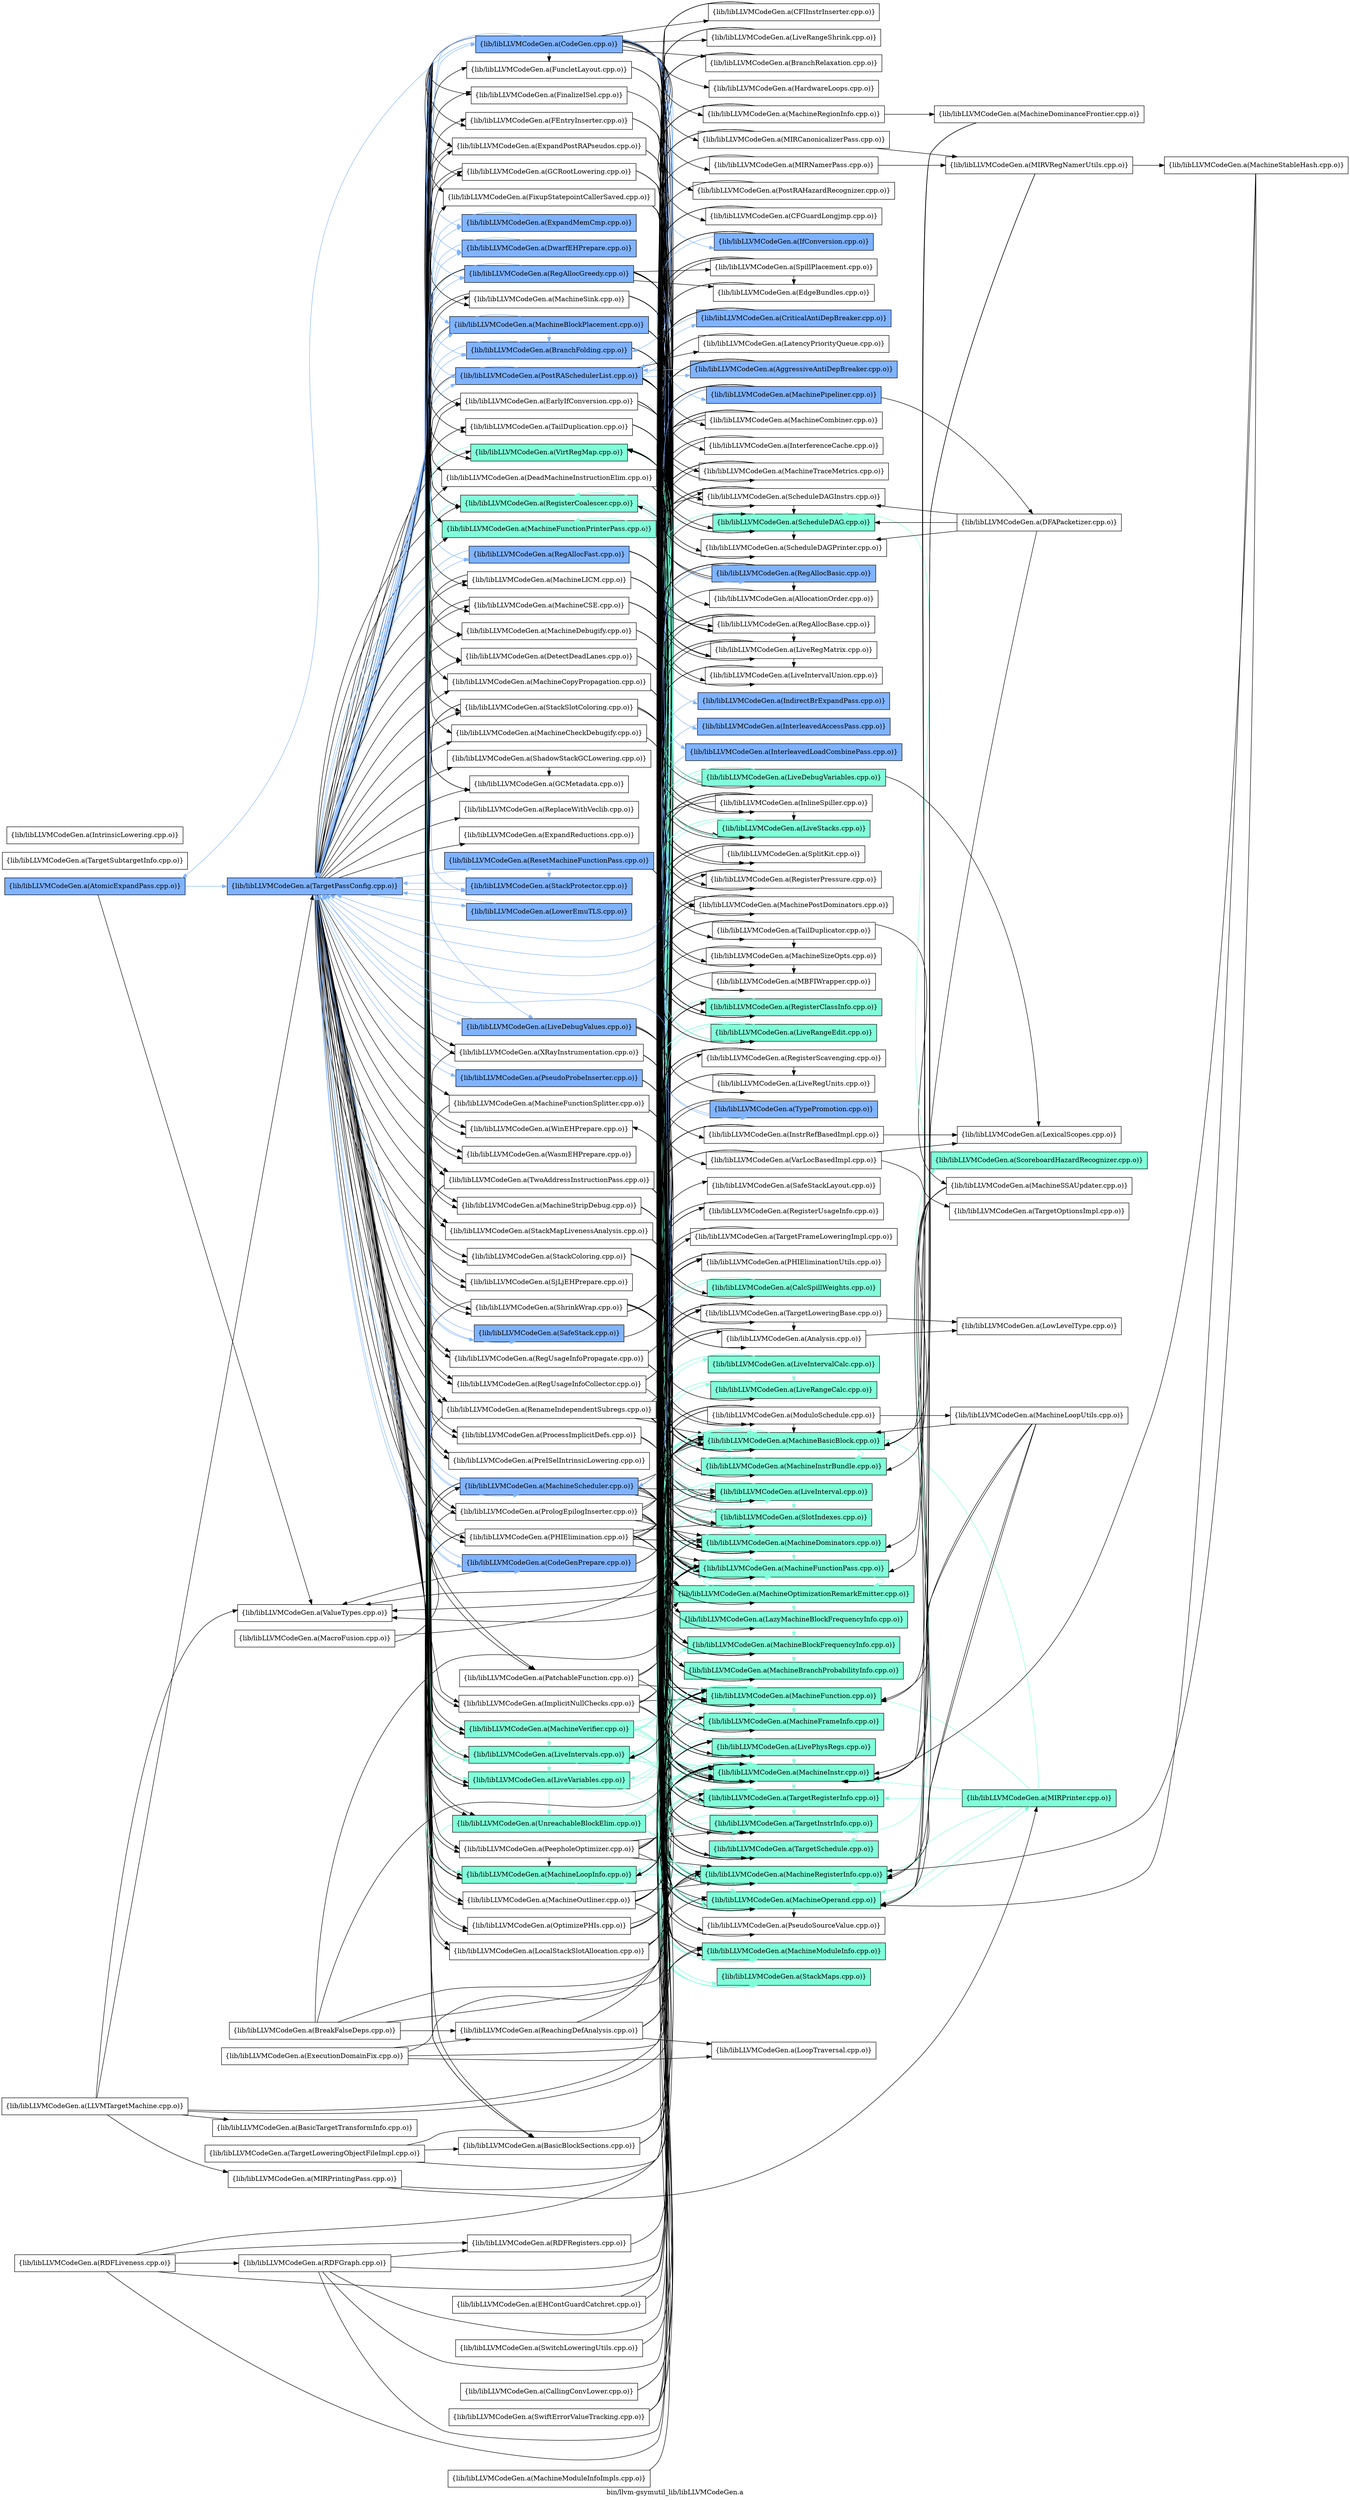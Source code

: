 digraph "bin/llvm-gsymutil_lib/libLLVMCodeGen.a" {
	label="bin/llvm-gsymutil_lib/libLLVMCodeGen.a";
	rankdir=LR;
	{ rank=same; Node0x56068708f9e8;  }
	{ rank=same; Node0x560687087ce8; Node0x560687088238;  }
	{ rank=same; Node0x560687089548; Node0x56068708bb18; Node0x560687083738; Node0x560687081938; Node0x560687090f28; Node0x5606870920a8; Node0x56068708f358; Node0x56068708f678; Node0x5606870802b8; Node0x560687084318; Node0x5606870858f8; Node0x560687086348; Node0x560687087658; Node0x560687085268; Node0x560687085a88; Node0x5606870819d8; Node0x560687082568; Node0x560687083468; Node0x56068707e8c8; Node0x56068707eaa8; Node0x56068707f728; Node0x5606870891d8; Node0x56068708d0a8; Node0x560687084778; Node0x560687083f08; Node0x560687087f18; Node0x560687087798; Node0x5606870870b8; Node0x560687086988; Node0x5606870862a8; Node0x56068708adf8; Node0x56068708b528; Node0x56068708bc08; Node0x560687084db8; Node0x560687083b48; Node0x560687084818; Node0x560687084b38; Node0x56068708b578; Node0x56068708b988; Node0x560687083aa8; Node0x560687086118; Node0x560687086d98; Node0x560687084908; Node0x560687084638; Node0x5606870849f8; Node0x5606870859e8; Node0x56068708ada8; Node0x56068708bac8; Node0x56068708d4b8; Node0x56068708f3f8; Node0x56068708f178; Node0x56068708df58; Node0x56068708dcd8; Node0x56068708d508; Node0x56068708cb58; Node0x56068708c3d8; Node0x56068708bca8; Node0x56068708b5c8; Node0x56068708b078; Node0x5606870843b8; Node0x560687084188; Node0x560687083ff8; Node0x560687086488; Node0x560687086078; Node0x5606870875b8; Node0x560687080e98; Node0x560687081618; Node0x560687082018; Node0x56068707fcc8;  }
	{ rank=same; Node0x5606870845e8; Node0x560687085c68; Node0x5606870871f8; Node0x56068708a088; Node0x560687091ce8; Node0x56068708e228; Node0x56068708e5e8; Node0x56068708dc38; Node0x56068708ef48; Node0x5606870856c8; Node0x5606870846d8; Node0x56068708d008; Node0x56068708cdd8; Node0x560687084e08; Node0x5606870898b8; Node0x560687084a98; Node0x560687085628; Node0x560687085998; Node0x560687082dd8; Node0x560687083288; Node0x560687081118; Node0x560687081988; Node0x560687087928; Node0x56068708af38; Node0x560687084548; Node0x5606870876a8; Node0x560687081e88; Node0x5606870899a8; Node0x56068708a128; Node0x56068708a858; Node0x56068708f718; Node0x56068708c928; Node0x56068708de68; Node0x56068708b168; Node0x560687085b78; Node0x5606870820b8; Node0x560687082338; Node0x560687081668; Node0x56068707f958; Node0x560687089c28; Node0x560687080128; Node0x560687081c08; Node0x5606870851c8; Node0x56068708cd38; Node0x56068708bf28; Node0x56068708f088; Node0x56068708e8b8; Node0x56068708f588; Node0x56068708dd78; Node0x56068708d5f8; Node0x560687088878; Node0x560687088738; Node0x560687086668; Node0x560687084cc8; Node0x5606870805d8; Node0x5606870861b8; Node0x56068708fd08; Node0x560687091928; Node0x5606870834b8; Node0x560687084f98; Node0x560687085b28; Node0x56068708bcf8; Node0x56068708c068; Node0x560687082c48; Node0x5606870842c8; Node0x560687085088; Node0x560687085498; Node0x560687085808; Node0x56068708be38; Node0x560687087dd8; Node0x560687084fe8; Node0x560687087d38; Node0x560687083be8; Node0x560687087478; Node0x56068708c1a8; Node0x56068708eb88; Node0x560687080c68; Node0x560687080b78;  }
	{ rank=same; Node0x56068708b898; Node0x560687085a38; Node0x560687083fa8; Node0x56068708e638; Node0x56068708ad58; Node0x56068708d288; Node0x560687088f08; Node0x560687085c18; Node0x560687086938; Node0x560687085d08;  }

	Node0x56068708f9e8 [shape=record,shape=box,group=2,style=filled,fillcolor="0.600000 0.5 1",label="{lib/libLLVMCodeGen.a(AtomicExpandPass.cpp.o)}"];
	Node0x56068708f9e8 -> Node0x560687087ce8[color="0.600000 0.5 1"];
	Node0x56068708f9e8 -> Node0x560687088238;
	Node0x5606870815c8 [shape=record,shape=box,group=0,label="{lib/libLLVMCodeGen.a(BasicTargetTransformInfo.cpp.o)}"];
	Node0x560687089688 [shape=record,shape=box,group=0,label="{lib/libLLVMCodeGen.a(BreakFalseDeps.cpp.o)}"];
	Node0x560687089688 -> Node0x56068708c928;
	Node0x560687089688 -> Node0x56068708a088;
	Node0x560687089688 -> Node0x56068708e228;
	Node0x560687089688 -> Node0x560687083008;
	Node0x560687089688 -> Node0x560687082dd8;
	Node0x560687088878 [shape=record,shape=box,group=0,label="{lib/libLLVMCodeGen.a(CFGuardLongjmp.cpp.o)}"];
	Node0x560687088878 -> Node0x5606870898b8;
	Node0x560687088878 -> Node0x56068708a088;
	Node0x560687088878 -> Node0x560687091ce8;
	Node0x560687088738 [shape=record,shape=box,group=0,label="{lib/libLLVMCodeGen.a(CFIInstrInserter.cpp.o)}"];
	Node0x560687088738 -> Node0x5606870845e8;
	Node0x560687088738 -> Node0x5606870898b8;
	Node0x560687088738 -> Node0x56068708a088;
	Node0x560687088738 -> Node0x560687091ce8;
	Node0x560687089548 [shape=record,shape=box,group=0,label="{lib/libLLVMCodeGen.a(EarlyIfConversion.cpp.o)}"];
	Node0x560687089548 -> Node0x5606870845e8;
	Node0x560687089548 -> Node0x560687085c68;
	Node0x560687089548 -> Node0x5606870871f8;
	Node0x560687089548 -> Node0x56068708a088;
	Node0x560687089548 -> Node0x560687091ce8;
	Node0x560687089548 -> Node0x5606870920a8;
	Node0x560687089548 -> Node0x56068708e228;
	Node0x560687089548 -> Node0x56068708e5e8;
	Node0x560687089548 -> Node0x56068708dc38;
	Node0x560687089548 -> Node0x56068708ef48;
	Node0x560687089548 -> Node0x5606870856c8;
	Node0x56068708ac18 [shape=record,shape=box,group=0,label="{lib/libLLVMCodeGen.a(EHContGuardCatchret.cpp.o)}"];
	Node0x56068708ac18 -> Node0x5606870845e8;
	Node0x56068708ac18 -> Node0x56068708a088;
	Node0x56068708b398 [shape=record,shape=box,group=0,label="{lib/libLLVMCodeGen.a(ExecutionDomainFix.cpp.o)}"];
	Node0x56068708b398 -> Node0x560687083828;
	Node0x56068708b398 -> Node0x56068708a088;
	Node0x56068708b398 -> Node0x56068708dc38;
	Node0x56068708b398 -> Node0x560687083008;
	Node0x560687086668 [shape=record,shape=box,group=2,style=filled,fillcolor="0.600000 0.5 1",label="{lib/libLLVMCodeGen.a(IndirectBrExpandPass.cpp.o)}"];
	Node0x560687086668 -> Node0x560687087ce8[color="0.600000 0.5 1"];
	Node0x560687084cc8 [shape=record,shape=box,group=2,style=filled,fillcolor="0.600000 0.5 1",label="{lib/libLLVMCodeGen.a(InterleavedAccessPass.cpp.o)}"];
	Node0x560687084cc8 -> Node0x560687087ce8[color="0.600000 0.5 1"];
	Node0x5606870805d8 [shape=record,shape=box,group=0,label="{lib/libLLVMCodeGen.a(LiveRangeShrink.cpp.o)}"];
	Node0x5606870805d8 -> Node0x5606870845e8;
	Node0x5606870805d8 -> Node0x56068708a088;
	Node0x5606870805d8 -> Node0x560687091ce8;
	Node0x5606870805d8 -> Node0x56068708dc38;
	Node0x560687080cb8 [shape=record,shape=box,group=0,label="{lib/libLLVMCodeGen.a(LLVMTargetMachine.cpp.o)}"];
	Node0x560687080cb8 -> Node0x5606870815c8;
	Node0x560687080cb8 -> Node0x560687091928;
	Node0x560687080cb8 -> Node0x5606870886e8;
	Node0x560687080cb8 -> Node0x560687084fe8;
	Node0x560687080cb8 -> Node0x560687087ce8;
	Node0x560687080cb8 -> Node0x560687088238;
	Node0x5606870845e8 [shape=record,shape=box,group=1,style=filled,fillcolor="0.450000 0.5 1",label="{lib/libLLVMCodeGen.a(MachineBasicBlock.cpp.o)}"];
	Node0x5606870845e8 -> Node0x560687083738[color="0.450000 0.5 1"];
	Node0x5606870845e8 -> Node0x5606870846d8[color="0.450000 0.5 1"];
	Node0x5606870845e8 -> Node0x56068708c928[color="0.450000 0.5 1"];
	Node0x5606870845e8 -> Node0x560687081938[color="0.450000 0.5 1"];
	Node0x5606870845e8 -> Node0x5606870871f8[color="0.450000 0.5 1"];
	Node0x5606870845e8 -> Node0x5606870898b8[color="0.450000 0.5 1"];
	Node0x5606870845e8 -> Node0x56068708fd08[color="0.450000 0.5 1"];
	Node0x5606870845e8 -> Node0x560687091ce8[color="0.450000 0.5 1"];
	Node0x5606870845e8 -> Node0x5606870920a8[color="0.450000 0.5 1"];
	Node0x5606870845e8 -> Node0x56068708dc38[color="0.450000 0.5 1"];
	Node0x5606870845e8 -> Node0x560687084a98[color="0.450000 0.5 1"];
	Node0x5606870845e8 -> Node0x560687085998[color="0.450000 0.5 1"];
	Node0x5606870861b8 [shape=record,shape=box,group=0,label="{lib/libLLVMCodeGen.a(MachineCombiner.cpp.o)}"];
	Node0x5606870861b8 -> Node0x560687085b78;
	Node0x5606870861b8 -> Node0x5606870845e8;
	Node0x5606870861b8 -> Node0x5606870871f8;
	Node0x5606870861b8 -> Node0x5606870898b8;
	Node0x5606870861b8 -> Node0x56068708a088;
	Node0x5606870861b8 -> Node0x560687091ce8;
	Node0x5606870861b8 -> Node0x5606870920a8;
	Node0x5606870861b8 -> Node0x56068708dc38;
	Node0x5606870861b8 -> Node0x56068708de68;
	Node0x5606870861b8 -> Node0x56068708ef48;
	Node0x5606870861b8 -> Node0x560687082dd8;
	Node0x5606870861b8 -> Node0x5606870856c8;
	Node0x5606870898b8 [shape=record,shape=box,group=1,style=filled,fillcolor="0.450000 0.5 1",label="{lib/libLLVMCodeGen.a(MachineFunction.cpp.o)}"];
	Node0x5606870898b8 -> Node0x5606870845e8[color="0.450000 0.5 1"];
	Node0x5606870898b8 -> Node0x560687087928[color="0.450000 0.5 1"];
	Node0x5606870898b8 -> Node0x560687091ce8[color="0.450000 0.5 1"];
	Node0x5606870898b8 -> Node0x560687091928[color="0.450000 0.5 1"];
	Node0x5606870898b8 -> Node0x56068708e228[color="0.450000 0.5 1"];
	Node0x5606870898b8 -> Node0x56068708dc38[color="0.450000 0.5 1"];
	Node0x5606870898b8 -> Node0x560687081668;
	Node0x5606870898b8 -> Node0x560687085998[color="0.450000 0.5 1"];
	Node0x5606870898b8 -> Node0x560687081618;
	Node0x56068708a088 [shape=record,shape=box,group=1,style=filled,fillcolor="0.450000 0.5 1",label="{lib/libLLVMCodeGen.a(MachineFunctionPass.cpp.o)}"];
	Node0x56068708a088 -> Node0x560687090f28[color="0.450000 0.5 1"];
	Node0x56068708a088 -> Node0x560687091928[color="0.450000 0.5 1"];
	Node0x56068708a088 -> Node0x56068708e5e8[color="0.450000 0.5 1"];
	Node0x560687091ce8 [shape=record,shape=box,group=1,style=filled,fillcolor="0.450000 0.5 1",label="{lib/libLLVMCodeGen.a(MachineInstr.cpp.o)}"];
	Node0x560687091ce8 -> Node0x5606870845e8[color="0.450000 0.5 1"];
	Node0x560687091ce8 -> Node0x5606870898b8[color="0.450000 0.5 1"];
	Node0x560687091ce8 -> Node0x56068708e228[color="0.450000 0.5 1"];
	Node0x560687091ce8 -> Node0x56068708dc38[color="0.450000 0.5 1"];
	Node0x560687091ce8 -> Node0x560687085628[color="0.450000 0.5 1"];
	Node0x560687091ce8 -> Node0x560687085998[color="0.450000 0.5 1"];
	Node0x56068708f358 [shape=record,shape=box,group=2,style=filled,fillcolor="0.600000 0.5 1",label="{lib/libLLVMCodeGen.a(MachineScheduler.cpp.o)}"];
	Node0x56068708f358 -> Node0x560687083738;
	Node0x56068708f358 -> Node0x5606870846d8;
	Node0x56068708f358 -> Node0x5606870845e8;
	Node0x56068708f358 -> Node0x5606870871f8;
	Node0x56068708f358 -> Node0x5606870898b8;
	Node0x56068708f358 -> Node0x56068708a088;
	Node0x56068708f358 -> Node0x560687091ce8;
	Node0x56068708f358 -> Node0x5606870920a8;
	Node0x56068708f358 -> Node0x56068708f678;
	Node0x56068708f358 -> Node0x560687082dd8;
	Node0x56068708f358 -> Node0x560687083288;
	Node0x56068708f358 -> Node0x560687081118;
	Node0x56068708f358 -> Node0x560687081988;
	Node0x56068708f358 -> Node0x560687084a98;
	Node0x56068708f358 -> Node0x560687087ce8[color="0.600000 0.5 1"];
	Node0x56068708f358 -> Node0x5606870856c8;
	Node0x5606870802b8 [shape=record,shape=box,group=2,style=filled,fillcolor="0.600000 0.5 1",label="{lib/libLLVMCodeGen.a(PseudoProbeInserter.cpp.o)}"];
	Node0x5606870802b8 -> Node0x5606870845e8;
	Node0x5606870802b8 -> Node0x5606870898b8;
	Node0x5606870802b8 -> Node0x56068708a088;
	Node0x5606870802b8 -> Node0x560687091ce8;
	Node0x5606870802b8 -> Node0x560687087ce8[color="0.600000 0.5 1"];
	Node0x560687083008 [shape=record,shape=box,group=0,label="{lib/libLLVMCodeGen.a(ReachingDefAnalysis.cpp.o)}"];
	Node0x560687083008 -> Node0x56068708c928;
	Node0x560687083008 -> Node0x560687083828;
	Node0x560687083008 -> Node0x5606870845e8;
	Node0x560687083008 -> Node0x56068708a088;
	Node0x560687083008 -> Node0x560687091ce8;
	Node0x560687087478 [shape=record,shape=box,group=0,label="{lib/libLLVMCodeGen.a(TargetFrameLoweringImpl.cpp.o)}"];
	Node0x560687087478 -> Node0x56068708dc38;
	Node0x5606870876a8 [shape=record,shape=box,group=1,style=filled,fillcolor="0.450000 0.5 1",label="{lib/libLLVMCodeGen.a(TargetInstrInfo.cpp.o)}"];
	Node0x5606870876a8 -> Node0x5606870845e8[color="0.450000 0.5 1"];
	Node0x5606870876a8 -> Node0x5606870898b8[color="0.450000 0.5 1"];
	Node0x5606870876a8 -> Node0x560687091ce8[color="0.450000 0.5 1"];
	Node0x5606870876a8 -> Node0x56068708e228[color="0.450000 0.5 1"];
	Node0x5606870876a8 -> Node0x56068708dc38[color="0.450000 0.5 1"];
	Node0x5606870876a8 -> Node0x560687085628[color="0.450000 0.5 1"];
	Node0x5606870876a8 -> Node0x560687085a38[color="0.450000 0.5 1"];
	Node0x5606870876a8 -> Node0x5606870856c8[color="0.450000 0.5 1"];
	Node0x560687084fe8 [shape=record,shape=box,group=0,label="{lib/libLLVMCodeGen.a(TargetLoweringBase.cpp.o)}"];
	Node0x560687084fe8 -> Node0x56068708f718;
	Node0x560687084fe8 -> Node0x560687083fa8;
	Node0x560687084fe8 -> Node0x5606870845e8;
	Node0x560687084fe8 -> Node0x5606870898b8;
	Node0x560687084fe8 -> Node0x560687091ce8;
	Node0x560687084fe8 -> Node0x56068708e228;
	Node0x560687084fe8 -> Node0x56068708dc38;
	Node0x560687084fe8 -> Node0x560687088238;
	Node0x5606870848b8 [shape=record,shape=box,group=0,label="{lib/libLLVMCodeGen.a(TargetLoweringObjectFileImpl.cpp.o)}"];
	Node0x5606870848b8 -> Node0x5606870845e8;
	Node0x5606870848b8 -> Node0x5606870898b8;
	Node0x5606870848b8 -> Node0x560687086348;
	Node0x560687087ce8 [shape=record,shape=box,group=2,style=filled,fillcolor="0.600000 0.5 1",label="{lib/libLLVMCodeGen.a(TargetPassConfig.cpp.o)}"];
	Node0x560687087ce8 -> Node0x560687089548;
	Node0x560687087ce8 -> Node0x56068708bb18;
	Node0x560687087ce8 -> Node0x560687083738;
	Node0x560687087ce8 -> Node0x560687081938;
	Node0x560687087ce8 -> Node0x560687090f28;
	Node0x560687087ce8 -> Node0x5606870920a8;
	Node0x560687087ce8 -> Node0x56068708f358[color="0.600000 0.5 1"];
	Node0x560687087ce8 -> Node0x56068708f678;
	Node0x560687087ce8 -> Node0x5606870802b8[color="0.600000 0.5 1"];
	Node0x560687087ce8 -> Node0x560687084318;
	Node0x560687087ce8 -> Node0x5606870858f8[color="0.600000 0.5 1"];
	Node0x560687087ce8 -> Node0x560687086348;
	Node0x560687087ce8 -> Node0x560687087658[color="0.600000 0.5 1"];
	Node0x560687087ce8 -> Node0x560687085268[color="0.600000 0.5 1"];
	Node0x560687087ce8 -> Node0x560687085a88;
	Node0x560687087ce8 -> Node0x5606870819d8[color="0.600000 0.5 1"];
	Node0x560687087ce8 -> Node0x560687082568;
	Node0x560687087ce8 -> Node0x560687083468;
	Node0x560687087ce8 -> Node0x56068707e8c8;
	Node0x560687087ce8 -> Node0x56068707eaa8;
	Node0x560687087ce8 -> Node0x56068707f728;
	Node0x560687087ce8 -> Node0x5606870891d8;
	Node0x560687087ce8 -> Node0x56068708d0a8[color="0.600000 0.5 1"];
	Node0x560687087ce8 -> Node0x560687084778[color="0.600000 0.5 1"];
	Node0x560687087ce8 -> Node0x560687083f08[color="0.600000 0.5 1"];
	Node0x560687087ce8 -> Node0x560687087f18;
	Node0x560687087ce8 -> Node0x560687087798[color="0.600000 0.5 1"];
	Node0x560687087ce8 -> Node0x5606870870b8;
	Node0x560687087ce8 -> Node0x560687086988;
	Node0x560687087ce8 -> Node0x5606870862a8[color="0.600000 0.5 1"];
	Node0x560687087ce8 -> Node0x56068708adf8[color="0.600000 0.5 1"];
	Node0x560687087ce8 -> Node0x56068708b528;
	Node0x560687087ce8 -> Node0x56068708bc08;
	Node0x560687087ce8 -> Node0x560687084db8;
	Node0x560687087ce8 -> Node0x560687083b48;
	Node0x560687087ce8 -> Node0x560687084818;
	Node0x560687087ce8 -> Node0x560687084b38;
	Node0x560687087ce8 -> Node0x56068708b578;
	Node0x560687087ce8 -> Node0x56068708b988;
	Node0x560687087ce8 -> Node0x560687083aa8;
	Node0x560687087ce8 -> Node0x560687086118;
	Node0x560687087ce8 -> Node0x560687086d98;
	Node0x560687087ce8 -> Node0x560687084908;
	Node0x560687087ce8 -> Node0x560687084638;
	Node0x560687087ce8 -> Node0x5606870849f8;
	Node0x560687087ce8 -> Node0x5606870859e8;
	Node0x560687087ce8 -> Node0x56068708ada8;
	Node0x560687087ce8 -> Node0x56068708bac8;
	Node0x560687087ce8 -> Node0x56068708d4b8;
	Node0x560687087ce8 -> Node0x56068708f3f8;
	Node0x560687087ce8 -> Node0x56068708f178[color="0.600000 0.5 1"];
	Node0x560687087ce8 -> Node0x56068708df58;
	Node0x560687087ce8 -> Node0x56068708dcd8;
	Node0x560687087ce8 -> Node0x56068708d508;
	Node0x560687087ce8 -> Node0x56068708cb58;
	Node0x560687087ce8 -> Node0x56068708c3d8;
	Node0x560687087ce8 -> Node0x56068708bca8;
	Node0x560687087ce8 -> Node0x56068708b5c8;
	Node0x560687087ce8 -> Node0x56068708b078;
	Node0x560687087ce8 -> Node0x5606870843b8[color="0.600000 0.5 1"];
	Node0x560687087ce8 -> Node0x560687084188[color="0.600000 0.5 1"];
	Node0x560687087ce8 -> Node0x560687083ff8;
	Node0x560687087ce8 -> Node0x560687086488;
	Node0x560687087ce8 -> Node0x560687086078;
	Node0x560687087ce8 -> Node0x5606870875b8;
	Node0x560687087ce8 -> Node0x560687080e98;
	Node0x560687087ce8 -> Node0x560687081618;
	Node0x560687087ce8 -> Node0x560687082018;
	Node0x560687087ce8 -> Node0x56068707fcc8[color="0.600000 0.5 1"];
	Node0x560687085998 [shape=record,shape=box,group=1,style=filled,fillcolor="0.450000 0.5 1",label="{lib/libLLVMCodeGen.a(TargetRegisterInfo.cpp.o)}"];
	Node0x560687085998 -> Node0x56068708dc38[color="0.450000 0.5 1"];
	Node0x560687085998 -> Node0x5606870876a8[color="0.450000 0.5 1"];
	Node0x560687084868 [shape=record,shape=box,group=0,label="{lib/libLLVMCodeGen.a(TargetSubtargetInfo.cpp.o)}"];
	Node0x560687088238 [shape=record,shape=box,group=0,label="{lib/libLLVMCodeGen.a(ValueTypes.cpp.o)}"];
	Node0x560687091928 [shape=record,shape=box,group=1,style=filled,fillcolor="0.450000 0.5 1",label="{lib/libLLVMCodeGen.a(MachineModuleInfo.cpp.o)}"];
	Node0x560687091928 -> Node0x5606870898b8[color="0.450000 0.5 1"];
	Node0x560687080128 [shape=record,shape=box,group=0,label="{lib/libLLVMCodeGen.a(LiveRegMatrix.cpp.o)}"];
	Node0x560687080128 -> Node0x560687083738;
	Node0x560687080128 -> Node0x5606870846d8;
	Node0x560687080128 -> Node0x560687081c08;
	Node0x560687080128 -> Node0x56068708a088;
	Node0x560687080128 -> Node0x5606870875b8;
	Node0x56068708e228 [shape=record,shape=box,group=1,style=filled,fillcolor="0.450000 0.5 1",label="{lib/libLLVMCodeGen.a(MachineOperand.cpp.o)}"];
	Node0x56068708e228 -> Node0x5606870845e8[color="0.450000 0.5 1"];
	Node0x56068708e228 -> Node0x5606870898b8[color="0.450000 0.5 1"];
	Node0x56068708e228 -> Node0x56068708dc38[color="0.450000 0.5 1"];
	Node0x56068708e228 -> Node0x56068708b898[color="0.450000 0.5 1"];
	Node0x56068708e228 -> Node0x560687081668;
	Node0x56068708e228 -> Node0x560687085998[color="0.450000 0.5 1"];
	Node0x56068708dc38 [shape=record,shape=box,group=1,style=filled,fillcolor="0.450000 0.5 1",label="{lib/libLLVMCodeGen.a(MachineRegisterInfo.cpp.o)}"];
	Node0x56068708dc38 -> Node0x5606870845e8[color="0.450000 0.5 1"];
	Node0x56068708dc38 -> Node0x5606870898b8[color="0.450000 0.5 1"];
	Node0x56068708dc38 -> Node0x560687091ce8[color="0.450000 0.5 1"];
	Node0x56068708dc38 -> Node0x56068708e228[color="0.450000 0.5 1"];
	Node0x56068708dc38 -> Node0x560687085998[color="0.450000 0.5 1"];
	Node0x560687088ff8 [shape=record,shape=box,group=0,label="{lib/libLLVMCodeGen.a(CallingConvLower.cpp.o)}"];
	Node0x560687088ff8 -> Node0x560687087928;
	Node0x560687088ff8 -> Node0x5606870898b8;
	Node0x560687084ef8 [shape=record,shape=box,group=0,label="{lib/libLLVMCodeGen.a(IntrinsicLowering.cpp.o)}"];
	Node0x560687087928 [shape=record,shape=box,group=1,style=filled,fillcolor="0.450000 0.5 1",label="{lib/libLLVMCodeGen.a(MachineFrameInfo.cpp.o)}"];
	Node0x560687087928 -> Node0x56068708dc38[color="0.450000 0.5 1"];
	Node0x56068708c928 [shape=record,shape=box,group=1,style=filled,fillcolor="0.450000 0.5 1",label="{lib/libLLVMCodeGen.a(LivePhysRegs.cpp.o)}"];
	Node0x56068708c928 -> Node0x5606870845e8[color="0.450000 0.5 1"];
	Node0x56068708c928 -> Node0x560687091ce8[color="0.450000 0.5 1"];
	Node0x56068708c928 -> Node0x56068708dc38[color="0.450000 0.5 1"];
	Node0x56068708c928 -> Node0x560687085998[color="0.450000 0.5 1"];
	Node0x560687081938 [shape=record,shape=box,group=1,style=filled,fillcolor="0.450000 0.5 1",label="{lib/libLLVMCodeGen.a(LiveVariables.cpp.o)}"];
	Node0x560687081938 -> Node0x5606870845e8[color="0.450000 0.5 1"];
	Node0x560687081938 -> Node0x56068708a088[color="0.450000 0.5 1"];
	Node0x560687081938 -> Node0x560687091ce8[color="0.450000 0.5 1"];
	Node0x560687081938 -> Node0x56068708dc38[color="0.450000 0.5 1"];
	Node0x560687081938 -> Node0x560687086078[color="0.450000 0.5 1"];
	Node0x5606870871f8 [shape=record,shape=box,group=1,style=filled,fillcolor="0.450000 0.5 1",label="{lib/libLLVMCodeGen.a(MachineDominators.cpp.o)}"];
	Node0x5606870871f8 -> Node0x5606870845e8[color="0.450000 0.5 1"];
	Node0x5606870871f8 -> Node0x56068708a088[color="0.450000 0.5 1"];
	Node0x560687085d08 [shape=record,shape=box,group=0,label="{lib/libLLVMCodeGen.a(TargetOptionsImpl.cpp.o)}"];
	Node0x56068708f718 [shape=record,shape=box,group=0,label="{lib/libLLVMCodeGen.a(Analysis.cpp.o)}"];
	Node0x56068708f718 -> Node0x560687083fa8;
	Node0x56068708f718 -> Node0x5606870845e8;
	Node0x56068708f718 -> Node0x560687091ce8;
	Node0x56068708f718 -> Node0x560687088238;
	Node0x560687083fa8 [shape=record,shape=box,group=0,label="{lib/libLLVMCodeGen.a(LowLevelType.cpp.o)}"];
	Node0x56068707fb38 [shape=record,shape=box,group=0,label="{lib/libLLVMCodeGen.a(MacroFusion.cpp.o)}"];
	Node0x56068707fb38 -> Node0x56068708f358;
	Node0x56068707fb38 -> Node0x560687081988;
	Node0x5606870920a8 [shape=record,shape=box,group=1,style=filled,fillcolor="0.450000 0.5 1",label="{lib/libLLVMCodeGen.a(MachineLoopInfo.cpp.o)}"];
	Node0x5606870920a8 -> Node0x5606870845e8[color="0.450000 0.5 1"];
	Node0x5606870920a8 -> Node0x5606870871f8[color="0.450000 0.5 1"];
	Node0x5606870920a8 -> Node0x56068708a088[color="0.450000 0.5 1"];
	Node0x5606870920a8 -> Node0x560687091ce8[color="0.450000 0.5 1"];
	Node0x5606870920a8 -> Node0x56068708dc38[color="0.450000 0.5 1"];
	Node0x560687089c28 [shape=record,shape=box,group=0,label="{lib/libLLVMCodeGen.a(EdgeBundles.cpp.o)}"];
	Node0x560687089c28 -> Node0x5606870845e8;
	Node0x560687089c28 -> Node0x56068708a088;
	Node0x560687086938 [shape=record,shape=box,group=0,label="{lib/libLLVMCodeGen.a(MachineDominanceFrontier.cpp.o)}"];
	Node0x560687086938 -> Node0x5606870845e8;
	Node0x560687086938 -> Node0x5606870871f8;
	Node0x560687086938 -> Node0x56068708a088;
	Node0x560687081cf8 [shape=record,shape=box,group=0,label="{lib/libLLVMCodeGen.a(RDFGraph.cpp.o)}"];
	Node0x560687081cf8 -> Node0x5606870845e8;
	Node0x560687081cf8 -> Node0x5606870871f8;
	Node0x560687081cf8 -> Node0x5606870898b8;
	Node0x560687081cf8 -> Node0x560687091ce8;
	Node0x560687081cf8 -> Node0x5606870827e8;
	Node0x560687081bb8 [shape=record,shape=box,group=0,label="{lib/libLLVMCodeGen.a(RDFLiveness.cpp.o)}"];
	Node0x560687081bb8 -> Node0x5606870845e8;
	Node0x560687081bb8 -> Node0x5606870871f8;
	Node0x560687081bb8 -> Node0x560687081cf8;
	Node0x560687081bb8 -> Node0x5606870827e8;
	Node0x560687081bb8 -> Node0x560687085998;
	Node0x5606870827e8 [shape=record,shape=box,group=0,label="{lib/libLLVMCodeGen.a(RDFRegisters.cpp.o)}"];
	Node0x5606870827e8 -> Node0x560687085998;
	Node0x560687083738 [shape=record,shape=box,group=1,style=filled,fillcolor="0.450000 0.5 1",label="{lib/libLLVMCodeGen.a(LiveIntervals.cpp.o)}"];
	Node0x560687083738 -> Node0x5606870846d8[color="0.450000 0.5 1"];
	Node0x560687083738 -> Node0x56068708d008[color="0.450000 0.5 1"];
	Node0x560687083738 -> Node0x56068708cdd8[color="0.450000 0.5 1"];
	Node0x560687083738 -> Node0x560687081938[color="0.450000 0.5 1"];
	Node0x560687083738 -> Node0x5606870845e8[color="0.450000 0.5 1"];
	Node0x560687083738 -> Node0x560687084e08[color="0.450000 0.5 1"];
	Node0x560687083738 -> Node0x5606870871f8[color="0.450000 0.5 1"];
	Node0x560687083738 -> Node0x5606870898b8[color="0.450000 0.5 1"];
	Node0x560687083738 -> Node0x56068708a088[color="0.450000 0.5 1"];
	Node0x560687083738 -> Node0x560687091ce8[color="0.450000 0.5 1"];
	Node0x560687083738 -> Node0x5606870920a8[color="0.450000 0.5 1"];
	Node0x560687083738 -> Node0x56068708dc38[color="0.450000 0.5 1"];
	Node0x560687083738 -> Node0x560687084a98[color="0.450000 0.5 1"];
	Node0x560687083738 -> Node0x560687085628[color="0.450000 0.5 1"];
	Node0x560687083738 -> Node0x560687085998[color="0.450000 0.5 1"];
	Node0x560687084a98 [shape=record,shape=box,group=1,style=filled,fillcolor="0.450000 0.5 1",label="{lib/libLLVMCodeGen.a(SlotIndexes.cpp.o)}"];
	Node0x560687084a98 -> Node0x56068708a088[color="0.450000 0.5 1"];
	Node0x5606870875b8 [shape=record,shape=box,group=1,style=filled,fillcolor="0.450000 0.5 1",label="{lib/libLLVMCodeGen.a(VirtRegMap.cpp.o)}"];
	Node0x5606870875b8 -> Node0x560687083738[color="0.450000 0.5 1"];
	Node0x5606870875b8 -> Node0x5606870846d8[color="0.450000 0.5 1"];
	Node0x5606870875b8 -> Node0x5606870845e8[color="0.450000 0.5 1"];
	Node0x5606870875b8 -> Node0x560687087928[color="0.450000 0.5 1"];
	Node0x5606870875b8 -> Node0x56068708a088[color="0.450000 0.5 1"];
	Node0x5606870875b8 -> Node0x560687091ce8[color="0.450000 0.5 1"];
	Node0x5606870875b8 -> Node0x56068708e228[color="0.450000 0.5 1"];
	Node0x5606870875b8 -> Node0x56068708dc38[color="0.450000 0.5 1"];
	Node0x5606870875b8 -> Node0x56068708af38[color="0.450000 0.5 1"];
	Node0x5606870875b8 -> Node0x560687084a98[color="0.450000 0.5 1"];
	Node0x5606870875b8 -> Node0x56068708cd38[color="0.450000 0.5 1"];
	Node0x5606870875b8 -> Node0x560687085998[color="0.450000 0.5 1"];
	Node0x56068708e638 [shape=record,shape=box,group=0,label="{lib/libLLVMCodeGen.a(MachineSSAUpdater.cpp.o)}"];
	Node0x56068708e638 -> Node0x5606870845e8;
	Node0x56068708e638 -> Node0x5606870898b8;
	Node0x56068708e638 -> Node0x560687091ce8;
	Node0x56068708e638 -> Node0x56068708e228;
	Node0x56068708e638 -> Node0x56068708dc38;
	Node0x560687085b78 [shape=record,shape=box,group=1,style=filled,fillcolor="0.450000 0.5 1",label="{lib/libLLVMCodeGen.a(LazyMachineBlockFrequencyInfo.cpp.o)}"];
	Node0x560687085b78 -> Node0x560687084e08[color="0.450000 0.5 1"];
	Node0x560687085b78 -> Node0x560687085c68[color="0.450000 0.5 1"];
	Node0x560687085b78 -> Node0x5606870871f8[color="0.450000 0.5 1"];
	Node0x560687085b78 -> Node0x56068708a088[color="0.450000 0.5 1"];
	Node0x560687085b78 -> Node0x5606870920a8[color="0.450000 0.5 1"];
	Node0x56068708de68 [shape=record,shape=box,group=0,label="{lib/libLLVMCodeGen.a(MachineSizeOpts.cpp.o)}"];
	Node0x56068708de68 -> Node0x560687084e08;
	Node0x56068708de68 -> Node0x56068708b168;
	Node0x5606870856c8 [shape=record,shape=box,group=1,style=filled,fillcolor="0.450000 0.5 1",label="{lib/libLLVMCodeGen.a(TargetSchedule.cpp.o)}"];
	Node0x5606870856c8 -> Node0x560687091ce8[color="0.450000 0.5 1"];
	Node0x5606870856c8 -> Node0x5606870876a8[color="0.450000 0.5 1"];
	Node0x560687081618 [shape=record,shape=box,group=0,label="{lib/libLLVMCodeGen.a(WinEHPrepare.cpp.o)}"];
	Node0x5606870858f8 [shape=record,shape=box,group=2,style=filled,fillcolor="0.600000 0.5 1",label="{lib/libLLVMCodeGen.a(StackProtector.cpp.o)}"];
	Node0x5606870858f8 -> Node0x560687087ce8[color="0.600000 0.5 1"];
	Node0x560687083c38 [shape=record,shape=box,group=0,label="{lib/libLLVMCodeGen.a(SwiftErrorValueTracking.cpp.o)}"];
	Node0x560687083c38 -> Node0x5606870845e8;
	Node0x560687083c38 -> Node0x5606870898b8;
	Node0x560687083c38 -> Node0x560687091ce8;
	Node0x560687083c38 -> Node0x56068708dc38;
	Node0x560687083eb8 [shape=record,shape=box,group=0,label="{lib/libLLVMCodeGen.a(SwitchLoweringUtils.cpp.o)}"];
	Node0x560687083eb8 -> Node0x5606870898b8;
	Node0x560687084e08 [shape=record,shape=box,group=1,style=filled,fillcolor="0.450000 0.5 1",label="{lib/libLLVMCodeGen.a(MachineBlockFrequencyInfo.cpp.o)}"];
	Node0x560687084e08 -> Node0x5606870845e8[color="0.450000 0.5 1"];
	Node0x560687084e08 -> Node0x560687085c68[color="0.450000 0.5 1"];
	Node0x560687084e08 -> Node0x5606870898b8[color="0.450000 0.5 1"];
	Node0x560687084e08 -> Node0x56068708a088[color="0.450000 0.5 1"];
	Node0x560687084e08 -> Node0x5606870920a8[color="0.450000 0.5 1"];
	Node0x560687085c68 [shape=record,shape=box,group=1,style=filled,fillcolor="0.450000 0.5 1",label="{lib/libLLVMCodeGen.a(MachineBranchProbabilityInfo.cpp.o)}"];
	Node0x560687085c68 -> Node0x5606870845e8[color="0.450000 0.5 1"];
	Node0x56068708e5e8 [shape=record,shape=box,group=1,style=filled,fillcolor="0.450000 0.5 1",label="{lib/libLLVMCodeGen.a(MachineOptimizationRemarkEmitter.cpp.o)}"];
	Node0x56068708e5e8 -> Node0x560687085b78[color="0.450000 0.5 1"];
	Node0x56068708e5e8 -> Node0x560687084e08[color="0.450000 0.5 1"];
	Node0x56068708e5e8 -> Node0x56068708a088[color="0.450000 0.5 1"];
	Node0x56068708e5e8 -> Node0x560687091ce8[color="0.450000 0.5 1"];
	Node0x560687080e98 [shape=record,shape=box,group=0,label="{lib/libLLVMCodeGen.a(WasmEHPrepare.cpp.o)}"];
	Node0x56068708bb18 [shape=record,shape=box,group=0,label="{lib/libLLVMCodeGen.a(GCMetadata.cpp.o)}"];
	Node0x560687081118 [shape=record,shape=box,group=1,style=filled,fillcolor="0.450000 0.5 1",label="{lib/libLLVMCodeGen.a(ScheduleDAG.cpp.o)}"];
	Node0x560687081118 -> Node0x560687081e88;
	Node0x560687081118 -> Node0x560687085998[color="0.450000 0.5 1"];
	Node0x560687081e88 [shape=record,shape=box,group=0,label="{lib/libLLVMCodeGen.a(ScheduleDAGPrinter.cpp.o)}"];
	Node0x560687085628 [shape=record,shape=box,group=1,style=filled,fillcolor="0.450000 0.5 1",label="{lib/libLLVMCodeGen.a(StackMaps.cpp.o)}"];
	Node0x560687085628 -> Node0x5606870898b8[color="0.450000 0.5 1"];
	Node0x560687085628 -> Node0x560687091ce8[color="0.450000 0.5 1"];
	Node0x560687085628 -> Node0x560687085998[color="0.450000 0.5 1"];
	Node0x560687088f08 [shape=record,shape=box,group=0,label="{lib/libLLVMCodeGen.a(DFAPacketizer.cpp.o)}"];
	Node0x560687088f08 -> Node0x56068708fd08;
	Node0x560687088f08 -> Node0x560687081118;
	Node0x560687088f08 -> Node0x560687081988;
	Node0x560687088f08 -> Node0x560687081e88;
	Node0x560687082dd8 [shape=record,shape=box,group=1,style=filled,fillcolor="0.450000 0.5 1",label="{lib/libLLVMCodeGen.a(RegisterClassInfo.cpp.o)}"];
	Node0x560687082dd8 -> Node0x56068708dc38[color="0.450000 0.5 1"];
	Node0x56068708fd08 [shape=record,shape=box,group=1,style=filled,fillcolor="0.450000 0.5 1",label="{lib/libLLVMCodeGen.a(MachineInstrBundle.cpp.o)}"];
	Node0x56068708fd08 -> Node0x5606870845e8[color="0.450000 0.5 1"];
	Node0x56068708fd08 -> Node0x5606870898b8[color="0.450000 0.5 1"];
	Node0x56068708fd08 -> Node0x56068708a088[color="0.450000 0.5 1"];
	Node0x56068708fd08 -> Node0x560687091ce8[color="0.450000 0.5 1"];
	Node0x560687081988 [shape=record,shape=box,group=0,label="{lib/libLLVMCodeGen.a(ScheduleDAGInstrs.cpp.o)}"];
	Node0x560687081988 -> Node0x56068708c928;
	Node0x560687081988 -> Node0x5606870845e8;
	Node0x560687081988 -> Node0x5606870898b8;
	Node0x560687081988 -> Node0x560687091ce8;
	Node0x560687081988 -> Node0x56068708dc38;
	Node0x560687081988 -> Node0x560687083288;
	Node0x560687081988 -> Node0x560687081118;
	Node0x560687081988 -> Node0x560687081e88;
	Node0x560687081988 -> Node0x5606870856c8;
	Node0x56068708ef48 [shape=record,shape=box,group=0,label="{lib/libLLVMCodeGen.a(MachineTraceMetrics.cpp.o)}"];
	Node0x56068708ef48 -> Node0x5606870845e8;
	Node0x56068708ef48 -> Node0x560687085c68;
	Node0x56068708ef48 -> Node0x56068708a088;
	Node0x56068708ef48 -> Node0x560687091ce8;
	Node0x56068708ef48 -> Node0x5606870920a8;
	Node0x56068708ef48 -> Node0x56068708dc38;
	Node0x56068708ef48 -> Node0x5606870856c8;
	Node0x560687083828 [shape=record,shape=box,group=0,label="{lib/libLLVMCodeGen.a(LoopTraversal.cpp.o)}"];
	Node0x5606870846d8 [shape=record,shape=box,group=1,style=filled,fillcolor="0.450000 0.5 1",label="{lib/libLLVMCodeGen.a(LiveInterval.cpp.o)}"];
	Node0x5606870846d8 -> Node0x56068708e228[color="0.450000 0.5 1"];
	Node0x5606870846d8 -> Node0x56068708dc38[color="0.450000 0.5 1"];
	Node0x5606870846d8 -> Node0x560687084318[color="0.450000 0.5 1"];
	Node0x5606870846d8 -> Node0x560687084a98[color="0.450000 0.5 1"];
	Node0x5606870846d8 -> Node0x560687085998[color="0.450000 0.5 1"];
	Node0x56068708d008 [shape=record,shape=box,group=1,style=filled,fillcolor="0.450000 0.5 1",label="{lib/libLLVMCodeGen.a(LiveRangeCalc.cpp.o)}"];
	Node0x56068708d008 -> Node0x5606870846d8[color="0.450000 0.5 1"];
	Node0x56068708d008 -> Node0x5606870871f8[color="0.450000 0.5 1"];
	Node0x56068708cdd8 [shape=record,shape=box,group=1,style=filled,fillcolor="0.450000 0.5 1",label="{lib/libLLVMCodeGen.a(LiveIntervalCalc.cpp.o)}"];
	Node0x56068708cdd8 -> Node0x5606870846d8[color="0.450000 0.5 1"];
	Node0x56068708cdd8 -> Node0x56068708d008[color="0.450000 0.5 1"];
	Node0x56068708cdd8 -> Node0x560687091ce8[color="0.450000 0.5 1"];
	Node0x56068708cdd8 -> Node0x56068708dc38[color="0.450000 0.5 1"];
	Node0x560687084318 [shape=record,shape=box,group=1,style=filled,fillcolor="0.450000 0.5 1",label="{lib/libLLVMCodeGen.a(RegisterCoalescer.cpp.o)}"];
	Node0x560687084318 -> Node0x560687083738[color="0.450000 0.5 1"];
	Node0x560687084318 -> Node0x5606870846d8[color="0.450000 0.5 1"];
	Node0x560687084318 -> Node0x5606870845e8[color="0.450000 0.5 1"];
	Node0x560687084318 -> Node0x5606870871f8[color="0.450000 0.5 1"];
	Node0x560687084318 -> Node0x5606870898b8[color="0.450000 0.5 1"];
	Node0x560687084318 -> Node0x56068708a088[color="0.450000 0.5 1"];
	Node0x560687084318 -> Node0x560687091ce8[color="0.450000 0.5 1"];
	Node0x560687084318 -> Node0x5606870920a8[color="0.450000 0.5 1"];
	Node0x560687084318 -> Node0x56068708e228[color="0.450000 0.5 1"];
	Node0x560687084318 -> Node0x56068708dc38[color="0.450000 0.5 1"];
	Node0x560687084318 -> Node0x56068708f678[color="0.450000 0.5 1"];
	Node0x560687084318 -> Node0x560687082dd8[color="0.450000 0.5 1"];
	Node0x560687084318 -> Node0x560687084548[color="0.450000 0.5 1"];
	Node0x560687084318 -> Node0x560687084a98[color="0.450000 0.5 1"];
	Node0x560687084318 -> Node0x5606870876a8[color="0.450000 0.5 1"];
	Node0x560687084318 -> Node0x560687085998[color="0.450000 0.5 1"];
	Node0x560687081c08 [shape=record,shape=box,group=0,label="{lib/libLLVMCodeGen.a(LiveIntervalUnion.cpp.o)}"];
	Node0x560687081c08 -> Node0x560687084a98;
	Node0x560687081c08 -> Node0x560687085998;
	Node0x560687086078 [shape=record,shape=box,group=1,style=filled,fillcolor="0.450000 0.5 1",label="{lib/libLLVMCodeGen.a(UnreachableBlockElim.cpp.o)}"];
	Node0x560687086078 -> Node0x5606870845e8[color="0.450000 0.5 1"];
	Node0x560687086078 -> Node0x5606870871f8[color="0.450000 0.5 1"];
	Node0x560687086078 -> Node0x5606870898b8[color="0.450000 0.5 1"];
	Node0x560687086078 -> Node0x56068708a088[color="0.450000 0.5 1"];
	Node0x560687086078 -> Node0x560687091ce8[color="0.450000 0.5 1"];
	Node0x560687086078 -> Node0x5606870920a8[color="0.450000 0.5 1"];
	Node0x560687086078 -> Node0x56068708e228[color="0.450000 0.5 1"];
	Node0x560687086078 -> Node0x56068708dc38[color="0.450000 0.5 1"];
	Node0x5606870886e8 [shape=record,shape=box,group=0,label="{lib/libLLVMCodeGen.a(MIRPrintingPass.cpp.o)}"];
	Node0x5606870886e8 -> Node0x56068708a088;
	Node0x5606870886e8 -> Node0x56068708b898;
	Node0x560687081668 [shape=record,shape=box,group=0,label="{lib/libLLVMCodeGen.a(PseudoSourceValue.cpp.o)}"];
	Node0x560687090f28 [shape=record,shape=box,group=1,style=filled,fillcolor="0.450000 0.5 1",label="{lib/libLLVMCodeGen.a(MachineFunctionPrinterPass.cpp.o)}"];
	Node0x560687090f28 -> Node0x5606870898b8[color="0.450000 0.5 1"];
	Node0x560687090f28 -> Node0x56068708a088[color="0.450000 0.5 1"];
	Node0x560687090f28 -> Node0x560687084a98[color="0.450000 0.5 1"];
	Node0x56068708b898 [shape=record,shape=box,group=1,style=filled,fillcolor="0.450000 0.5 1",label="{lib/libLLVMCodeGen.a(MIRPrinter.cpp.o)}"];
	Node0x56068708b898 -> Node0x5606870845e8[color="0.450000 0.5 1"];
	Node0x56068708b898 -> Node0x5606870898b8[color="0.450000 0.5 1"];
	Node0x56068708b898 -> Node0x560687091ce8[color="0.450000 0.5 1"];
	Node0x56068708b898 -> Node0x56068708e228[color="0.450000 0.5 1"];
	Node0x56068708b898 -> Node0x56068708dc38[color="0.450000 0.5 1"];
	Node0x56068708b898 -> Node0x560687085998[color="0.450000 0.5 1"];
	Node0x56068708f678 [shape=record,shape=box,group=1,style=filled,fillcolor="0.450000 0.5 1",label="{lib/libLLVMCodeGen.a(MachineVerifier.cpp.o)}"];
	Node0x56068708f678 -> Node0x560687083738[color="0.450000 0.5 1"];
	Node0x56068708f678 -> Node0x5606870846d8[color="0.450000 0.5 1"];
	Node0x56068708f678 -> Node0x56068708d008[color="0.450000 0.5 1"];
	Node0x56068708f678 -> Node0x560687081938[color="0.450000 0.5 1"];
	Node0x56068708f678 -> Node0x5606870845e8[color="0.450000 0.5 1"];
	Node0x56068708f678 -> Node0x560687087928[color="0.450000 0.5 1"];
	Node0x56068708f678 -> Node0x5606870898b8[color="0.450000 0.5 1"];
	Node0x56068708f678 -> Node0x56068708a088[color="0.450000 0.5 1"];
	Node0x56068708f678 -> Node0x560687091ce8[color="0.450000 0.5 1"];
	Node0x56068708f678 -> Node0x56068708e228[color="0.450000 0.5 1"];
	Node0x56068708f678 -> Node0x56068708dc38[color="0.450000 0.5 1"];
	Node0x56068708f678 -> Node0x56068708af38[color="0.450000 0.5 1"];
	Node0x56068708f678 -> Node0x560687084a98[color="0.450000 0.5 1"];
	Node0x56068708f678 -> Node0x560687085628[color="0.450000 0.5 1"];
	Node0x56068708f678 -> Node0x560687085998[color="0.450000 0.5 1"];
	Node0x560687083288 [shape=record,shape=box,group=0,label="{lib/libLLVMCodeGen.a(RegisterPressure.cpp.o)}"];
	Node0x560687083288 -> Node0x560687083738;
	Node0x560687083288 -> Node0x5606870846d8;
	Node0x560687083288 -> Node0x560687091ce8;
	Node0x560687083288 -> Node0x56068708dc38;
	Node0x560687083288 -> Node0x560687082dd8;
	Node0x56068708b168 [shape=record,shape=box,group=0,label="{lib/libLLVMCodeGen.a(MBFIWrapper.cpp.o)}"];
	Node0x56068708b168 -> Node0x560687084e08;
	Node0x56068708af38 [shape=record,shape=box,group=1,style=filled,fillcolor="0.450000 0.5 1",label="{lib/libLLVMCodeGen.a(LiveStacks.cpp.o)}"];
	Node0x56068708af38 -> Node0x5606870846d8[color="0.450000 0.5 1"];
	Node0x56068708af38 -> Node0x56068708a088[color="0.450000 0.5 1"];
	Node0x56068708af38 -> Node0x560687084a98[color="0.450000 0.5 1"];
	Node0x56068708af38 -> Node0x560687085998[color="0.450000 0.5 1"];
	Node0x560687084548 [shape=record,shape=box,group=1,style=filled,fillcolor="0.450000 0.5 1",label="{lib/libLLVMCodeGen.a(LiveRangeEdit.cpp.o)}"];
	Node0x560687084548 -> Node0x560687083738[color="0.450000 0.5 1"];
	Node0x560687084548 -> Node0x5606870846d8[color="0.450000 0.5 1"];
	Node0x560687084548 -> Node0x5606870898b8[color="0.450000 0.5 1"];
	Node0x560687084548 -> Node0x560687091ce8[color="0.450000 0.5 1"];
	Node0x560687084548 -> Node0x56068708dc38[color="0.450000 0.5 1"];
	Node0x560687084548 -> Node0x5606870851c8[color="0.450000 0.5 1"];
	Node0x560687084548 -> Node0x560687084a98[color="0.450000 0.5 1"];
	Node0x560687084548 -> Node0x5606870876a8[color="0.450000 0.5 1"];
	Node0x560687084548 -> Node0x5606870875b8[color="0.450000 0.5 1"];
	Node0x5606870851c8 [shape=record,shape=box,group=1,style=filled,fillcolor="0.450000 0.5 1",label="{lib/libLLVMCodeGen.a(CalcSpillWeights.cpp.o)}"];
	Node0x5606870851c8 -> Node0x560687083738[color="0.450000 0.5 1"];
	Node0x5606870851c8 -> Node0x5606870846d8[color="0.450000 0.5 1"];
	Node0x5606870851c8 -> Node0x560687091ce8[color="0.450000 0.5 1"];
	Node0x5606870851c8 -> Node0x5606870876a8[color="0.450000 0.5 1"];
	Node0x560687085a38 [shape=record,shape=box,group=1,style=filled,fillcolor="0.450000 0.5 1",label="{lib/libLLVMCodeGen.a(ScoreboardHazardRecognizer.cpp.o)}"];
	Node0x560687085a38 -> Node0x560687081118[color="0.450000 0.5 1"];
	Node0x560687086348 [shape=record,shape=box,group=0,label="{lib/libLLVMCodeGen.a(BasicBlockSections.cpp.o)}"];
	Node0x560687086348 -> Node0x5606870845e8;
	Node0x560687086348 -> Node0x5606870898b8;
	Node0x560687086348 -> Node0x56068708a088;
	Node0x560687086a78 [shape=record,shape=box,group=0,label="{lib/libLLVMCodeGen.a(MachineModuleInfoImpls.cpp.o)}"];
	Node0x560687086a78 -> Node0x560687091928;
	Node0x560687087658 [shape=record,shape=box,group=2,style=filled,fillcolor="0.600000 0.5 1",label="{lib/libLLVMCodeGen.a(PostRASchedulerList.cpp.o)}"];
	Node0x560687087658 -> Node0x5606870845e8;
	Node0x560687087658 -> Node0x5606870871f8;
	Node0x560687087658 -> Node0x56068708a088;
	Node0x560687087658 -> Node0x560687091ce8;
	Node0x560687087658 -> Node0x5606870920a8;
	Node0x560687087658 -> Node0x560687082dd8;
	Node0x560687087658 -> Node0x560687081118;
	Node0x560687087658 -> Node0x560687081988;
	Node0x560687087658 -> Node0x560687081e88;
	Node0x560687087658 -> Node0x560687087ce8[color="0.600000 0.5 1"];
	Node0x560687087658 -> Node0x5606870899a8;
	Node0x560687087658 -> Node0x56068708a128[color="0.600000 0.5 1"];
	Node0x560687087658 -> Node0x56068708a858[color="0.600000 0.5 1"];
	Node0x560687085268 [shape=record,shape=box,group=2,style=filled,fillcolor="0.600000 0.5 1",label="{lib/libLLVMCodeGen.a(BranchFolding.cpp.o)}"];
	Node0x560687085268 -> Node0x56068708f718;
	Node0x560687085268 -> Node0x56068708c928;
	Node0x560687085268 -> Node0x5606870845e8;
	Node0x560687085268 -> Node0x560687084e08;
	Node0x560687085268 -> Node0x560687085c68;
	Node0x560687085268 -> Node0x5606870898b8;
	Node0x560687085268 -> Node0x56068708a088;
	Node0x560687085268 -> Node0x560687091ce8;
	Node0x560687085268 -> Node0x56068708de68;
	Node0x560687085268 -> Node0x56068708b168;
	Node0x560687085268 -> Node0x5606870876a8;
	Node0x560687085268 -> Node0x560687087ce8[color="0.600000 0.5 1"];
	Node0x560687085a88 [shape=record,shape=box,group=0,label="{lib/libLLVMCodeGen.a(TailDuplication.cpp.o)}"];
	Node0x560687085a88 -> Node0x560687085b78;
	Node0x560687085a88 -> Node0x560687085c68;
	Node0x560687085a88 -> Node0x56068708a088;
	Node0x560687085a88 -> Node0x5606870820b8;
	Node0x5606870819d8 [shape=record,shape=box,group=2,style=filled,fillcolor="0.600000 0.5 1",label="{lib/libLLVMCodeGen.a(MachineBlockPlacement.cpp.o)}"];
	Node0x5606870819d8 -> Node0x5606870845e8;
	Node0x5606870819d8 -> Node0x560687084e08;
	Node0x5606870819d8 -> Node0x560687085c68;
	Node0x5606870819d8 -> Node0x5606870898b8;
	Node0x5606870819d8 -> Node0x56068708a088;
	Node0x5606870819d8 -> Node0x5606870920a8;
	Node0x5606870819d8 -> Node0x56068708de68;
	Node0x5606870819d8 -> Node0x56068708b168;
	Node0x5606870819d8 -> Node0x560687087ce8[color="0.600000 0.5 1"];
	Node0x5606870819d8 -> Node0x560687085268[color="0.600000 0.5 1"];
	Node0x5606870819d8 -> Node0x5606870820b8;
	Node0x5606870819d8 -> Node0x560687082338;
	Node0x560687082568 [shape=record,shape=box,group=0,label="{lib/libLLVMCodeGen.a(StackSlotColoring.cpp.o)}"];
	Node0x560687082568 -> Node0x560687083738;
	Node0x560687082568 -> Node0x5606870846d8;
	Node0x560687082568 -> Node0x560687084e08;
	Node0x560687082568 -> Node0x5606870871f8;
	Node0x560687082568 -> Node0x560687087928;
	Node0x560687082568 -> Node0x56068708a088;
	Node0x560687082568 -> Node0x560687091ce8;
	Node0x560687082568 -> Node0x5606870920a8;
	Node0x560687082568 -> Node0x56068708af38;
	Node0x560687082568 -> Node0x560687081668;
	Node0x560687082568 -> Node0x560687084a98;
	Node0x560687083468 [shape=record,shape=box,group=0,label="{lib/libLLVMCodeGen.a(DeadMachineInstructionElim.cpp.o)}"];
	Node0x560687083468 -> Node0x5606870845e8;
	Node0x560687083468 -> Node0x56068708a088;
	Node0x560687083468 -> Node0x560687091ce8;
	Node0x56068707e8c8 [shape=record,shape=box,group=0,label="{lib/libLLVMCodeGen.a(MachineLICM.cpp.o)}"];
	Node0x56068707e8c8 -> Node0x5606870845e8;
	Node0x56068707e8c8 -> Node0x560687084e08;
	Node0x56068707e8c8 -> Node0x5606870871f8;
	Node0x56068707e8c8 -> Node0x5606870898b8;
	Node0x56068707e8c8 -> Node0x56068708a088;
	Node0x56068707e8c8 -> Node0x560687091ce8;
	Node0x56068707e8c8 -> Node0x5606870920a8;
	Node0x56068707e8c8 -> Node0x56068708dc38;
	Node0x56068707e8c8 -> Node0x5606870876a8;
	Node0x56068707e8c8 -> Node0x5606870856c8;
	Node0x56068707eaa8 [shape=record,shape=box,group=0,label="{lib/libLLVMCodeGen.a(MachineCSE.cpp.o)}"];
	Node0x56068707eaa8 -> Node0x5606870845e8;
	Node0x56068707eaa8 -> Node0x560687084e08;
	Node0x56068707eaa8 -> Node0x5606870871f8;
	Node0x56068707eaa8 -> Node0x56068708a088;
	Node0x56068707eaa8 -> Node0x560687091ce8;
	Node0x56068707eaa8 -> Node0x5606870920a8;
	Node0x56068707eaa8 -> Node0x56068708e228;
	Node0x56068707eaa8 -> Node0x56068708dc38;
	Node0x56068707eaa8 -> Node0x5606870876a8;
	Node0x56068707f728 [shape=record,shape=box,group=0,label="{lib/libLLVMCodeGen.a(MachineSink.cpp.o)}"];
	Node0x56068707f728 -> Node0x5606870845e8;
	Node0x56068707f728 -> Node0x560687084e08;
	Node0x56068707f728 -> Node0x560687085c68;
	Node0x56068707f728 -> Node0x5606870871f8;
	Node0x56068707f728 -> Node0x5606870898b8;
	Node0x56068707f728 -> Node0x56068708a088;
	Node0x56068707f728 -> Node0x560687091ce8;
	Node0x56068707f728 -> Node0x5606870920a8;
	Node0x56068707f728 -> Node0x56068708e228;
	Node0x56068707f728 -> Node0x56068708dc38;
	Node0x56068707f728 -> Node0x560687082dd8;
	Node0x56068707f728 -> Node0x560687083288;
	Node0x56068707f728 -> Node0x5606870876a8;
	Node0x56068707f728 -> Node0x560687082338;
	Node0x56068707f728 -> Node0x56068707f958;
	Node0x5606870891d8 [shape=record,shape=box,group=0,label="{lib/libLLVMCodeGen.a(MachineCopyPropagation.cpp.o)}"];
	Node0x5606870891d8 -> Node0x56068708a088;
	Node0x5606870891d8 -> Node0x560687091ce8;
	Node0x5606870891d8 -> Node0x56068708e228;
	Node0x5606870891d8 -> Node0x56068708dc38;
	Node0x5606870891d8 -> Node0x560687085998;
	Node0x56068708d0a8 [shape=record,shape=box,group=2,style=filled,fillcolor="0.600000 0.5 1",label="{lib/libLLVMCodeGen.a(RegAllocGreedy.cpp.o)}"];
	Node0x56068708d0a8 -> Node0x560687089c28;
	Node0x56068708d0a8 -> Node0x560687083738;
	Node0x56068708d0a8 -> Node0x5606870846d8;
	Node0x56068708d0a8 -> Node0x560687080128;
	Node0x56068708d0a8 -> Node0x560687081c08;
	Node0x56068708d0a8 -> Node0x5606870845e8;
	Node0x56068708d0a8 -> Node0x560687084e08;
	Node0x56068708d0a8 -> Node0x5606870871f8;
	Node0x56068708d0a8 -> Node0x56068708a088;
	Node0x56068708d0a8 -> Node0x560687091ce8;
	Node0x56068708d0a8 -> Node0x5606870920a8;
	Node0x56068708d0a8 -> Node0x56068708e5e8;
	Node0x56068708d0a8 -> Node0x56068708f358[color="0.600000 0.5 1"];
	Node0x56068708d0a8 -> Node0x56068708f678;
	Node0x56068708d0a8 -> Node0x56068708af38;
	Node0x56068708d0a8 -> Node0x560687082dd8;
	Node0x56068708d0a8 -> Node0x560687084318;
	Node0x56068708d0a8 -> Node0x560687084548;
	Node0x56068708d0a8 -> Node0x5606870851c8;
	Node0x56068708d0a8 -> Node0x560687084a98;
	Node0x56068708d0a8 -> Node0x560687087ce8[color="0.600000 0.5 1"];
	Node0x56068708d0a8 -> Node0x56068708cd38;
	Node0x56068708d0a8 -> Node0x56068708bf28;
	Node0x56068708d0a8 -> Node0x56068708f088;
	Node0x56068708d0a8 -> Node0x56068708e8b8;
	Node0x56068708d0a8 -> Node0x56068708f588;
	Node0x56068708d0a8 -> Node0x56068708dd78;
	Node0x56068708d0a8 -> Node0x56068708d5f8;
	Node0x56068708d0a8 -> Node0x5606870875b8;
	Node0x560687084778 [shape=record,shape=box,group=2,style=filled,fillcolor="0.600000 0.5 1",label="{lib/libLLVMCodeGen.a(RegAllocFast.cpp.o)}"];
	Node0x560687084778 -> Node0x5606870845e8;
	Node0x560687084778 -> Node0x560687087928;
	Node0x560687084778 -> Node0x5606870898b8;
	Node0x560687084778 -> Node0x56068708a088;
	Node0x560687084778 -> Node0x560687091ce8;
	Node0x560687084778 -> Node0x56068708e228;
	Node0x560687084778 -> Node0x56068708dc38;
	Node0x560687084778 -> Node0x560687082dd8;
	Node0x560687084778 -> Node0x560687087ce8[color="0.600000 0.5 1"];
	Node0x560687083f08 [shape=record,shape=box,group=2,style=filled,fillcolor="0.600000 0.5 1",label="{lib/libLLVMCodeGen.a(CodeGen.cpp.o)}"];
	Node0x560687083f08 -> Node0x56068708f9e8[color="0.600000 0.5 1"];
	Node0x560687083f08 -> Node0x560687088878;
	Node0x560687083f08 -> Node0x560687088738;
	Node0x560687083f08 -> Node0x560687089548;
	Node0x560687083f08 -> Node0x56068708bb18;
	Node0x560687083f08 -> Node0x560687086668[color="0.600000 0.5 1"];
	Node0x560687083f08 -> Node0x560687084cc8[color="0.600000 0.5 1"];
	Node0x560687083f08 -> Node0x560687083738;
	Node0x560687083f08 -> Node0x5606870805d8;
	Node0x560687083f08 -> Node0x560687081938;
	Node0x560687083f08 -> Node0x560687084e08;
	Node0x560687083f08 -> Node0x5606870861b8;
	Node0x560687083f08 -> Node0x5606870871f8;
	Node0x560687083f08 -> Node0x560687090f28;
	Node0x560687083f08 -> Node0x56068708fd08;
	Node0x560687083f08 -> Node0x5606870920a8;
	Node0x560687083f08 -> Node0x560687091928;
	Node0x560687083f08 -> Node0x56068708e5e8;
	Node0x560687083f08 -> Node0x56068708f358[color="0.600000 0.5 1"];
	Node0x560687083f08 -> Node0x56068708f678;
	Node0x560687083f08 -> Node0x56068708af38;
	Node0x560687083f08 -> Node0x560687084318;
	Node0x560687083f08 -> Node0x560687084a98;
	Node0x560687083f08 -> Node0x5606870858f8[color="0.600000 0.5 1"];
	Node0x560687083f08 -> Node0x560687086348;
	Node0x560687083f08 -> Node0x560687087ce8[color="0.600000 0.5 1"];
	Node0x560687083f08 -> Node0x560687087658[color="0.600000 0.5 1"];
	Node0x560687083f08 -> Node0x560687085268[color="0.600000 0.5 1"];
	Node0x560687083f08 -> Node0x560687085a88;
	Node0x560687083f08 -> Node0x5606870819d8[color="0.600000 0.5 1"];
	Node0x560687083f08 -> Node0x560687082338;
	Node0x560687083f08 -> Node0x560687082568;
	Node0x560687083f08 -> Node0x560687083468;
	Node0x560687083f08 -> Node0x56068707e8c8;
	Node0x560687083f08 -> Node0x56068707eaa8;
	Node0x560687083f08 -> Node0x56068707f728;
	Node0x560687083f08 -> Node0x5606870891d8;
	Node0x560687083f08 -> Node0x56068708d0a8[color="0.600000 0.5 1"];
	Node0x560687083f08 -> Node0x56068708cd38;
	Node0x560687083f08 -> Node0x560687084778[color="0.600000 0.5 1"];
	Node0x560687083f08 -> Node0x5606870834b8;
	Node0x560687083f08 -> Node0x560687087f18;
	Node0x560687083f08 -> Node0x560687087798[color="0.600000 0.5 1"];
	Node0x560687083f08 -> Node0x5606870870b8;
	Node0x560687083f08 -> Node0x560687086988;
	Node0x560687083f08 -> Node0x5606870862a8[color="0.600000 0.5 1"];
	Node0x560687083f08 -> Node0x56068708adf8[color="0.600000 0.5 1"];
	Node0x560687083f08 -> Node0x56068708b528;
	Node0x560687083f08 -> Node0x56068708bc08;
	Node0x560687083f08 -> Node0x560687084db8;
	Node0x560687083f08 -> Node0x560687083b48;
	Node0x560687083f08 -> Node0x560687084818;
	Node0x560687083f08 -> Node0x560687084b38;
	Node0x560687083f08 -> Node0x560687084f98;
	Node0x560687083f08 -> Node0x560687085b28[color="0.600000 0.5 1"];
	Node0x560687083f08 -> Node0x56068708b578;
	Node0x560687083f08 -> Node0x56068708bcf8[color="0.600000 0.5 1"];
	Node0x560687083f08 -> Node0x56068708b988;
	Node0x560687083f08 -> Node0x56068708c068;
	Node0x560687083f08 -> Node0x560687082c48;
	Node0x560687083f08 -> Node0x560687083aa8;
	Node0x560687083f08 -> Node0x5606870842c8[color="0.600000 0.5 1"];
	Node0x560687083f08 -> Node0x560687085088;
	Node0x560687083f08 -> Node0x560687085498;
	Node0x560687083f08 -> Node0x560687086118;
	Node0x560687083f08 -> Node0x560687086d98;
	Node0x560687083f08 -> Node0x560687084908;
	Node0x560687083f08 -> Node0x560687084638;
	Node0x560687083f08 -> Node0x5606870849f8;
	Node0x560687083f08 -> Node0x560687085808;
	Node0x560687083f08 -> Node0x5606870859e8;
	Node0x560687083f08 -> Node0x56068708ada8;
	Node0x560687083f08 -> Node0x56068708be38[color="0.600000 0.5 1"];
	Node0x560687083f08 -> Node0x56068708bac8;
	Node0x560687083f08 -> Node0x56068708d4b8;
	Node0x560687083f08 -> Node0x56068708f3f8;
	Node0x560687083f08 -> Node0x56068708f178[color="0.600000 0.5 1"];
	Node0x560687083f08 -> Node0x56068708df58;
	Node0x560687083f08 -> Node0x56068708dcd8;
	Node0x560687083f08 -> Node0x56068708d508;
	Node0x560687083f08 -> Node0x56068708cb58;
	Node0x560687083f08 -> Node0x56068708c3d8;
	Node0x560687083f08 -> Node0x560687087dd8[color="0.600000 0.5 1"];
	Node0x560687083f08 -> Node0x560687086488;
	Node0x560687083f08 -> Node0x560687086078;
	Node0x560687083f08 -> Node0x5606870875b8;
	Node0x560687083f08 -> Node0x560687080e98;
	Node0x560687083f08 -> Node0x560687081618;
	Node0x560687083f08 -> Node0x560687082018;
	Node0x560687083f08 -> Node0x56068707fcc8[color="0.600000 0.5 1"];
	Node0x560687087f18 [shape=record,shape=box,group=0,label="{lib/libLLVMCodeGen.a(MachineCheckDebugify.cpp.o)}"];
	Node0x560687087f18 -> Node0x560687091ce8;
	Node0x560687087f18 -> Node0x560687091928;
	Node0x560687087798 [shape=record,shape=box,group=2,style=filled,fillcolor="0.600000 0.5 1",label="{lib/libLLVMCodeGen.a(CodeGenPrepare.cpp.o)}"];
	Node0x560687087798 -> Node0x56068708f718;
	Node0x560687087798 -> Node0x560687084fe8;
	Node0x560687087798 -> Node0x560687087ce8[color="0.600000 0.5 1"];
	Node0x560687087798 -> Node0x560687088238;
	Node0x5606870870b8 [shape=record,shape=box,group=0,label="{lib/libLLVMCodeGen.a(MachineDebugify.cpp.o)}"];
	Node0x5606870870b8 -> Node0x5606870845e8;
	Node0x5606870870b8 -> Node0x560687091ce8;
	Node0x5606870870b8 -> Node0x560687091928;
	Node0x560687086988 [shape=record,shape=box,group=0,label="{lib/libLLVMCodeGen.a(DetectDeadLanes.cpp.o)}"];
	Node0x560687086988 -> Node0x56068708a088;
	Node0x560687086988 -> Node0x560687091ce8;
	Node0x560687086988 -> Node0x56068708dc38;
	Node0x560687086988 -> Node0x560687085998;
	Node0x5606870862a8 [shape=record,shape=box,group=2,style=filled,fillcolor="0.600000 0.5 1",label="{lib/libLLVMCodeGen.a(DwarfEHPrepare.cpp.o)}"];
	Node0x5606870862a8 -> Node0x560687087ce8[color="0.600000 0.5 1"];
	Node0x56068708adf8 [shape=record,shape=box,group=2,style=filled,fillcolor="0.600000 0.5 1",label="{lib/libLLVMCodeGen.a(ExpandMemCmp.cpp.o)}"];
	Node0x56068708adf8 -> Node0x560687087ce8[color="0.600000 0.5 1"];
	Node0x56068708b528 [shape=record,shape=box,group=0,label="{lib/libLLVMCodeGen.a(ExpandPostRAPseudos.cpp.o)}"];
	Node0x56068708b528 -> Node0x5606870845e8;
	Node0x56068708b528 -> Node0x5606870871f8;
	Node0x56068708b528 -> Node0x56068708a088;
	Node0x56068708b528 -> Node0x560687091ce8;
	Node0x56068708b528 -> Node0x5606870920a8;
	Node0x56068708bc08 [shape=record,shape=box,group=0,label="{lib/libLLVMCodeGen.a(FEntryInserter.cpp.o)}"];
	Node0x56068708bc08 -> Node0x5606870845e8;
	Node0x56068708bc08 -> Node0x5606870898b8;
	Node0x56068708bc08 -> Node0x56068708a088;
	Node0x560687084db8 [shape=record,shape=box,group=0,label="{lib/libLLVMCodeGen.a(FinalizeISel.cpp.o)}"];
	Node0x560687084db8 -> Node0x56068708a088;
	Node0x560687083b48 [shape=record,shape=box,group=0,label="{lib/libLLVMCodeGen.a(FixupStatepointCallerSaved.cpp.o)}"];
	Node0x560687083b48 -> Node0x5606870845e8;
	Node0x560687083b48 -> Node0x560687087928;
	Node0x560687083b48 -> Node0x5606870898b8;
	Node0x560687083b48 -> Node0x56068708a088;
	Node0x560687083b48 -> Node0x560687091ce8;
	Node0x560687083b48 -> Node0x56068708e228;
	Node0x560687083b48 -> Node0x560687085998;
	Node0x560687084818 [shape=record,shape=box,group=0,label="{lib/libLLVMCodeGen.a(FuncletLayout.cpp.o)}"];
	Node0x560687084818 -> Node0x56068708f718;
	Node0x560687084818 -> Node0x56068708a088;
	Node0x560687084b38 [shape=record,shape=box,group=0,label="{lib/libLLVMCodeGen.a(GCRootLowering.cpp.o)}"];
	Node0x560687084b38 -> Node0x56068708bb18;
	Node0x560687084b38 -> Node0x5606870845e8;
	Node0x560687084b38 -> Node0x5606870898b8;
	Node0x560687084b38 -> Node0x56068708a088;
	Node0x560687084b38 -> Node0x560687091ce8;
	Node0x56068708b578 [shape=record,shape=box,group=0,label="{lib/libLLVMCodeGen.a(ImplicitNullChecks.cpp.o)}"];
	Node0x56068708b578 -> Node0x5606870845e8;
	Node0x56068708b578 -> Node0x5606870898b8;
	Node0x56068708b578 -> Node0x56068708a088;
	Node0x56068708b578 -> Node0x560687091ce8;
	Node0x56068708b578 -> Node0x560687085998;
	Node0x56068708b988 [shape=record,shape=box,group=0,label="{lib/libLLVMCodeGen.a(LocalStackSlotAllocation.cpp.o)}"];
	Node0x56068708b988 -> Node0x56068708a088;
	Node0x56068708b988 -> Node0x560687091ce8;
	Node0x56068708b988 -> Node0x56068708dc38;
	Node0x560687083aa8 [shape=record,shape=box,group=0,label="{lib/libLLVMCodeGen.a(MachineOutliner.cpp.o)}"];
	Node0x560687083aa8 -> Node0x56068708c928;
	Node0x560687083aa8 -> Node0x5606870845e8;
	Node0x560687083aa8 -> Node0x5606870898b8;
	Node0x560687083aa8 -> Node0x560687091ce8;
	Node0x560687083aa8 -> Node0x560687091928;
	Node0x560687083aa8 -> Node0x56068708e5e8;
	Node0x560687083aa8 -> Node0x56068708dc38;
	Node0x560687086118 [shape=record,shape=box,group=0,label="{lib/libLLVMCodeGen.a(OptimizePHIs.cpp.o)}"];
	Node0x560687086118 -> Node0x56068708a088;
	Node0x560687086118 -> Node0x560687091ce8;
	Node0x560687086118 -> Node0x56068708dc38;
	Node0x560687086d98 [shape=record,shape=box,group=0,label="{lib/libLLVMCodeGen.a(PrologEpilogInserter.cpp.o)}"];
	Node0x560687086d98 -> Node0x5606870845e8;
	Node0x560687086d98 -> Node0x5606870871f8;
	Node0x560687086d98 -> Node0x560687087928;
	Node0x560687086d98 -> Node0x5606870898b8;
	Node0x560687086d98 -> Node0x56068708a088;
	Node0x560687086d98 -> Node0x560687091ce8;
	Node0x560687086d98 -> Node0x5606870920a8;
	Node0x560687086d98 -> Node0x56068708e228;
	Node0x560687086d98 -> Node0x56068708e5e8;
	Node0x560687086d98 -> Node0x56068708dc38;
	Node0x560687086d98 -> Node0x560687087d38;
	Node0x560687086d98 -> Node0x560687085998;
	Node0x560687084908 [shape=record,shape=box,group=0,label="{lib/libLLVMCodeGen.a(PHIElimination.cpp.o)}"];
	Node0x560687084908 -> Node0x560687083738;
	Node0x560687084908 -> Node0x5606870846d8;
	Node0x560687084908 -> Node0x560687081938;
	Node0x560687084908 -> Node0x5606870845e8;
	Node0x560687084908 -> Node0x5606870871f8;
	Node0x560687084908 -> Node0x5606870898b8;
	Node0x560687084908 -> Node0x56068708a088;
	Node0x560687084908 -> Node0x560687091ce8;
	Node0x560687084908 -> Node0x5606870920a8;
	Node0x560687084908 -> Node0x56068708e228;
	Node0x560687084908 -> Node0x56068708dc38;
	Node0x560687084908 -> Node0x560687084a98;
	Node0x560687084908 -> Node0x560687083be8;
	Node0x560687084638 [shape=record,shape=box,group=0,label="{lib/libLLVMCodeGen.a(PatchableFunction.cpp.o)}"];
	Node0x560687084638 -> Node0x5606870845e8;
	Node0x560687084638 -> Node0x5606870898b8;
	Node0x560687084638 -> Node0x56068708a088;
	Node0x560687084638 -> Node0x560687091ce8;
	Node0x5606870849f8 [shape=record,shape=box,group=0,label="{lib/libLLVMCodeGen.a(PeepholeOptimizer.cpp.o)}"];
	Node0x5606870849f8 -> Node0x5606870845e8;
	Node0x5606870849f8 -> Node0x5606870871f8;
	Node0x5606870849f8 -> Node0x5606870898b8;
	Node0x5606870849f8 -> Node0x56068708a088;
	Node0x5606870849f8 -> Node0x560687091ce8;
	Node0x5606870849f8 -> Node0x5606870920a8;
	Node0x5606870849f8 -> Node0x56068708e228;
	Node0x5606870849f8 -> Node0x56068708dc38;
	Node0x5606870849f8 -> Node0x5606870876a8;
	Node0x5606870859e8 [shape=record,shape=box,group=0,label="{lib/libLLVMCodeGen.a(PreISelIntrinsicLowering.cpp.o)}"];
	Node0x56068708ada8 [shape=record,shape=box,group=0,label="{lib/libLLVMCodeGen.a(ProcessImplicitDefs.cpp.o)}"];
	Node0x56068708ada8 -> Node0x56068708a088;
	Node0x56068708ada8 -> Node0x560687091ce8;
	Node0x56068708bac8 [shape=record,shape=box,group=0,label="{lib/libLLVMCodeGen.a(RegUsageInfoCollector.cpp.o)}"];
	Node0x56068708bac8 -> Node0x56068708a088;
	Node0x56068708bac8 -> Node0x560687087478;
	Node0x56068708bac8 -> Node0x56068708c1a8;
	Node0x56068708d4b8 [shape=record,shape=box,group=0,label="{lib/libLLVMCodeGen.a(RegUsageInfoPropagate.cpp.o)}"];
	Node0x56068708d4b8 -> Node0x56068708a088;
	Node0x56068708d4b8 -> Node0x560687091ce8;
	Node0x56068708d4b8 -> Node0x56068708c1a8;
	Node0x56068708f3f8 [shape=record,shape=box,group=0,label="{lib/libLLVMCodeGen.a(RenameIndependentSubregs.cpp.o)}"];
	Node0x56068708f3f8 -> Node0x560687083738;
	Node0x56068708f3f8 -> Node0x5606870846d8;
	Node0x56068708f3f8 -> Node0x5606870845e8;
	Node0x56068708f3f8 -> Node0x5606870898b8;
	Node0x56068708f3f8 -> Node0x56068708a088;
	Node0x56068708f3f8 -> Node0x560687091ce8;
	Node0x56068708f3f8 -> Node0x56068708e228;
	Node0x56068708f3f8 -> Node0x56068708dc38;
	Node0x56068708f3f8 -> Node0x560687084a98;
	Node0x56068708f3f8 -> Node0x560687083be8;
	Node0x56068708f178 [shape=record,shape=box,group=2,style=filled,fillcolor="0.600000 0.5 1",label="{lib/libLLVMCodeGen.a(SafeStack.cpp.o)}"];
	Node0x56068708f178 -> Node0x560687087ce8[color="0.600000 0.5 1"];
	Node0x56068708f178 -> Node0x56068708eb88;
	Node0x56068708df58 [shape=record,shape=box,group=0,label="{lib/libLLVMCodeGen.a(ShrinkWrap.cpp.o)}"];
	Node0x56068708df58 -> Node0x5606870845e8;
	Node0x56068708df58 -> Node0x560687084e08;
	Node0x56068708df58 -> Node0x5606870871f8;
	Node0x56068708df58 -> Node0x56068708a088;
	Node0x56068708df58 -> Node0x560687091ce8;
	Node0x56068708df58 -> Node0x5606870920a8;
	Node0x56068708df58 -> Node0x56068708e5e8;
	Node0x56068708df58 -> Node0x560687082dd8;
	Node0x56068708df58 -> Node0x560687082338;
	Node0x56068708dcd8 [shape=record,shape=box,group=0,label="{lib/libLLVMCodeGen.a(SjLjEHPrepare.cpp.o)}"];
	Node0x56068708d508 [shape=record,shape=box,group=0,label="{lib/libLLVMCodeGen.a(StackColoring.cpp.o)}"];
	Node0x56068708d508 -> Node0x5606870846d8;
	Node0x56068708d508 -> Node0x560687087928;
	Node0x56068708d508 -> Node0x5606870898b8;
	Node0x56068708d508 -> Node0x56068708a088;
	Node0x56068708d508 -> Node0x560687091ce8;
	Node0x56068708d508 -> Node0x560687081668;
	Node0x56068708d508 -> Node0x560687084a98;
	Node0x56068708cb58 [shape=record,shape=box,group=0,label="{lib/libLLVMCodeGen.a(StackMapLivenessAnalysis.cpp.o)}"];
	Node0x56068708cb58 -> Node0x56068708c928;
	Node0x56068708cb58 -> Node0x5606870898b8;
	Node0x56068708cb58 -> Node0x56068708a088;
	Node0x56068708cb58 -> Node0x560687091ce8;
	Node0x56068708c3d8 [shape=record,shape=box,group=0,label="{lib/libLLVMCodeGen.a(MachineStripDebug.cpp.o)}"];
	Node0x56068708c3d8 -> Node0x5606870845e8;
	Node0x56068708c3d8 -> Node0x560687091928;
	Node0x56068708bca8 [shape=record,shape=box,group=0,label="{lib/libLLVMCodeGen.a(ShadowStackGCLowering.cpp.o)}"];
	Node0x56068708bca8 -> Node0x56068708bb18;
	Node0x56068708b5c8 [shape=record,shape=box,group=0,label="{lib/libLLVMCodeGen.a(ReplaceWithVeclib.cpp.o)}"];
	Node0x56068708b078 [shape=record,shape=box,group=0,label="{lib/libLLVMCodeGen.a(ExpandReductions.cpp.o)}"];
	Node0x5606870843b8 [shape=record,shape=box,group=2,style=filled,fillcolor="0.600000 0.5 1",label="{lib/libLLVMCodeGen.a(ResetMachineFunctionPass.cpp.o)}"];
	Node0x5606870843b8 -> Node0x5606870898b8;
	Node0x5606870843b8 -> Node0x56068708a088;
	Node0x5606870843b8 -> Node0x56068708dc38;
	Node0x5606870843b8 -> Node0x5606870858f8[color="0.600000 0.5 1"];
	Node0x560687084188 [shape=record,shape=box,group=2,style=filled,fillcolor="0.600000 0.5 1",label="{lib/libLLVMCodeGen.a(LowerEmuTLS.cpp.o)}"];
	Node0x560687084188 -> Node0x560687087ce8[color="0.600000 0.5 1"];
	Node0x560687083ff8 [shape=record,shape=box,group=0,label="{lib/libLLVMCodeGen.a(MachineFunctionSplitter.cpp.o)}"];
	Node0x560687083ff8 -> Node0x5606870845e8;
	Node0x560687083ff8 -> Node0x560687084e08;
	Node0x560687083ff8 -> Node0x5606870898b8;
	Node0x560687083ff8 -> Node0x56068708a088;
	Node0x560687083ff8 -> Node0x560687091928;
	Node0x560687083ff8 -> Node0x560687086348;
	Node0x560687086488 [shape=record,shape=box,group=0,label="{lib/libLLVMCodeGen.a(TwoAddressInstructionPass.cpp.o)}"];
	Node0x560687086488 -> Node0x560687083738;
	Node0x560687086488 -> Node0x5606870846d8;
	Node0x560687086488 -> Node0x560687081938;
	Node0x560687086488 -> Node0x5606870845e8;
	Node0x560687086488 -> Node0x5606870871f8;
	Node0x560687086488 -> Node0x5606870898b8;
	Node0x560687086488 -> Node0x56068708a088;
	Node0x560687086488 -> Node0x560687091ce8;
	Node0x560687086488 -> Node0x5606870920a8;
	Node0x560687086488 -> Node0x56068708e228;
	Node0x560687086488 -> Node0x56068708dc38;
	Node0x560687086488 -> Node0x56068708f678;
	Node0x560687086488 -> Node0x560687084a98;
	Node0x560687086488 -> Node0x5606870876a8;
	Node0x560687086488 -> Node0x560687085998;
	Node0x560687082018 [shape=record,shape=box,group=0,label="{lib/libLLVMCodeGen.a(XRayInstrumentation.cpp.o)}"];
	Node0x560687082018 -> Node0x5606870845e8;
	Node0x560687082018 -> Node0x5606870871f8;
	Node0x560687082018 -> Node0x5606870898b8;
	Node0x560687082018 -> Node0x56068708a088;
	Node0x560687082018 -> Node0x560687091ce8;
	Node0x560687082018 -> Node0x5606870920a8;
	Node0x56068707fcc8 [shape=record,shape=box,group=2,style=filled,fillcolor="0.600000 0.5 1",label="{lib/libLLVMCodeGen.a(LiveDebugValues.cpp.o)}"];
	Node0x56068707fcc8 -> Node0x56068708a088;
	Node0x56068707fcc8 -> Node0x560687087ce8[color="0.600000 0.5 1"];
	Node0x56068707fcc8 -> Node0x560687080c68;
	Node0x56068707fcc8 -> Node0x560687080b78;
	Node0x5606870899a8 [shape=record,shape=box,group=0,label="{lib/libLLVMCodeGen.a(LatencyPriorityQueue.cpp.o)}"];
	Node0x5606870899a8 -> Node0x560687081118;
	Node0x56068708a128 [shape=record,shape=box,group=2,style=filled,fillcolor="0.600000 0.5 1",label="{lib/libLLVMCodeGen.a(AggressiveAntiDepBreaker.cpp.o)}"];
	Node0x56068708a128 -> Node0x5606870845e8;
	Node0x56068708a128 -> Node0x560687087928;
	Node0x56068708a128 -> Node0x560687091ce8;
	Node0x56068708a128 -> Node0x56068708e228;
	Node0x56068708a128 -> Node0x56068708dc38;
	Node0x56068708a128 -> Node0x560687082dd8;
	Node0x56068708a128 -> Node0x560687081118;
	Node0x56068708a128 -> Node0x560687087658[color="0.600000 0.5 1"];
	Node0x56068708a128 -> Node0x560687085998;
	Node0x56068708a858 [shape=record,shape=box,group=2,style=filled,fillcolor="0.600000 0.5 1",label="{lib/libLLVMCodeGen.a(CriticalAntiDepBreaker.cpp.o)}"];
	Node0x56068708a858 -> Node0x5606870845e8;
	Node0x56068708a858 -> Node0x560687087928;
	Node0x56068708a858 -> Node0x560687091ce8;
	Node0x56068708a858 -> Node0x56068708e228;
	Node0x56068708a858 -> Node0x56068708dc38;
	Node0x56068708a858 -> Node0x560687082dd8;
	Node0x56068708a858 -> Node0x560687081118;
	Node0x56068708a858 -> Node0x560687087658[color="0.600000 0.5 1"];
	Node0x5606870820b8 [shape=record,shape=box,group=0,label="{lib/libLLVMCodeGen.a(TailDuplicator.cpp.o)}"];
	Node0x5606870820b8 -> Node0x5606870845e8;
	Node0x5606870820b8 -> Node0x560687085c68;
	Node0x5606870820b8 -> Node0x5606870898b8;
	Node0x5606870820b8 -> Node0x560687091ce8;
	Node0x5606870820b8 -> Node0x56068708e228;
	Node0x5606870820b8 -> Node0x56068708dc38;
	Node0x5606870820b8 -> Node0x56068708de68;
	Node0x5606870820b8 -> Node0x56068708e638;
	Node0x560687082338 [shape=record,shape=box,group=0,label="{lib/libLLVMCodeGen.a(MachinePostDominators.cpp.o)}"];
	Node0x560687082338 -> Node0x5606870845e8;
	Node0x560687082338 -> Node0x5606870871f8;
	Node0x560687082338 -> Node0x56068708a088;
	Node0x56068707f958 [shape=record,shape=box,group=0,label="{lib/libLLVMCodeGen.a(LiveRegUnits.cpp.o)}"];
	Node0x56068707f958 -> Node0x5606870845e8;
	Node0x56068707f958 -> Node0x560687091ce8;
	Node0x56068707f958 -> Node0x56068708dc38;
	Node0x56068708cd38 [shape=record,shape=box,group=1,style=filled,fillcolor="0.450000 0.5 1",label="{lib/libLLVMCodeGen.a(LiveDebugVariables.cpp.o)}"];
	Node0x56068708cd38 -> Node0x560687083738[color="0.450000 0.5 1"];
	Node0x56068708cd38 -> Node0x5606870846d8[color="0.450000 0.5 1"];
	Node0x56068708cd38 -> Node0x5606870845e8[color="0.450000 0.5 1"];
	Node0x56068708cd38 -> Node0x5606870871f8[color="0.450000 0.5 1"];
	Node0x56068708cd38 -> Node0x5606870898b8[color="0.450000 0.5 1"];
	Node0x56068708cd38 -> Node0x56068708a088[color="0.450000 0.5 1"];
	Node0x56068708cd38 -> Node0x560687091ce8[color="0.450000 0.5 1"];
	Node0x56068708cd38 -> Node0x56068708e228[color="0.450000 0.5 1"];
	Node0x56068708cd38 -> Node0x56068708ad58;
	Node0x56068708bf28 [shape=record,shape=box,group=0,label="{lib/libLLVMCodeGen.a(SpillPlacement.cpp.o)}"];
	Node0x56068708bf28 -> Node0x560687089c28;
	Node0x56068708bf28 -> Node0x560687084e08;
	Node0x56068708bf28 -> Node0x56068708a088;
	Node0x56068708bf28 -> Node0x5606870920a8;
	Node0x56068708f088 [shape=record,shape=box,group=0,label="{lib/libLLVMCodeGen.a(RegAllocBase.cpp.o)}"];
	Node0x56068708f088 -> Node0x560687083738;
	Node0x56068708f088 -> Node0x5606870846d8;
	Node0x56068708f088 -> Node0x560687080128;
	Node0x56068708f088 -> Node0x560687091ce8;
	Node0x56068708f088 -> Node0x56068708dc38;
	Node0x56068708f088 -> Node0x560687082dd8;
	Node0x56068708f088 -> Node0x560687084a98;
	Node0x56068708f088 -> Node0x5606870875b8;
	Node0x56068708e8b8 [shape=record,shape=box,group=0,label="{lib/libLLVMCodeGen.a(InterferenceCache.cpp.o)}"];
	Node0x56068708e8b8 -> Node0x560687083738;
	Node0x56068708e8b8 -> Node0x5606870846d8;
	Node0x56068708f588 [shape=record,shape=box,group=0,label="{lib/libLLVMCodeGen.a(SplitKit.cpp.o)}"];
	Node0x56068708f588 -> Node0x560687083738;
	Node0x56068708f588 -> Node0x5606870846d8;
	Node0x56068708f588 -> Node0x56068708d008;
	Node0x56068708f588 -> Node0x5606870845e8;
	Node0x56068708f588 -> Node0x560687084e08;
	Node0x56068708f588 -> Node0x5606870871f8;
	Node0x56068708f588 -> Node0x5606870898b8;
	Node0x56068708f588 -> Node0x560687091ce8;
	Node0x56068708f588 -> Node0x56068708e228;
	Node0x56068708f588 -> Node0x56068708dc38;
	Node0x56068708f588 -> Node0x560687084548;
	Node0x56068708f588 -> Node0x560687084a98;
	Node0x56068708f588 -> Node0x560687085998;
	Node0x56068708dd78 [shape=record,shape=box,group=0,label="{lib/libLLVMCodeGen.a(InlineSpiller.cpp.o)}"];
	Node0x56068708dd78 -> Node0x560687083738;
	Node0x56068708dd78 -> Node0x5606870846d8;
	Node0x56068708dd78 -> Node0x5606870845e8;
	Node0x56068708dd78 -> Node0x560687084e08;
	Node0x56068708dd78 -> Node0x5606870871f8;
	Node0x56068708dd78 -> Node0x5606870898b8;
	Node0x56068708dd78 -> Node0x56068708fd08;
	Node0x56068708dd78 -> Node0x560687091ce8;
	Node0x56068708dd78 -> Node0x5606870920a8;
	Node0x56068708dd78 -> Node0x56068708e228;
	Node0x56068708dd78 -> Node0x56068708af38;
	Node0x56068708dd78 -> Node0x560687084548;
	Node0x56068708dd78 -> Node0x560687084a98;
	Node0x56068708dd78 -> Node0x5606870876a8;
	Node0x56068708dd78 -> Node0x56068708f588;
	Node0x56068708dd78 -> Node0x5606870875b8;
	Node0x56068708d5f8 [shape=record,shape=box,group=0,label="{lib/libLLVMCodeGen.a(AllocationOrder.cpp.o)}"];
	Node0x56068708d5f8 -> Node0x560687082dd8;
	Node0x56068708ad58 [shape=record,shape=box,group=0,label="{lib/libLLVMCodeGen.a(LexicalScopes.cpp.o)}"];
	Node0x5606870834b8 [shape=record,shape=box,group=0,label="{lib/libLLVMCodeGen.a(BranchRelaxation.cpp.o)}"];
	Node0x5606870834b8 -> Node0x56068708c928;
	Node0x5606870834b8 -> Node0x5606870845e8;
	Node0x5606870834b8 -> Node0x5606870898b8;
	Node0x5606870834b8 -> Node0x56068708a088;
	Node0x5606870834b8 -> Node0x560687091ce8;
	Node0x560687084f98 [shape=record,shape=box,group=0,label="{lib/libLLVMCodeGen.a(HardwareLoops.cpp.o)}"];
	Node0x560687085b28 [shape=record,shape=box,group=2,style=filled,fillcolor="0.600000 0.5 1",label="{lib/libLLVMCodeGen.a(IfConversion.cpp.o)}"];
	Node0x560687085b28 -> Node0x56068708c928;
	Node0x560687085b28 -> Node0x5606870845e8;
	Node0x560687085b28 -> Node0x560687084e08;
	Node0x560687085b28 -> Node0x560687085c68;
	Node0x560687085b28 -> Node0x5606870898b8;
	Node0x560687085b28 -> Node0x56068708a088;
	Node0x560687085b28 -> Node0x560687091ce8;
	Node0x560687085b28 -> Node0x560687085268[color="0.600000 0.5 1"];
	Node0x560687085b28 -> Node0x5606870856c8;
	Node0x56068708bcf8 [shape=record,shape=box,group=2,style=filled,fillcolor="0.600000 0.5 1",label="{lib/libLLVMCodeGen.a(InterleavedLoadCombinePass.cpp.o)}"];
	Node0x56068708bcf8 -> Node0x560687087ce8[color="0.600000 0.5 1"];
	Node0x56068708c068 [shape=record,shape=box,group=0,label="{lib/libLLVMCodeGen.a(MIRCanonicalizerPass.cpp.o)}"];
	Node0x56068708c068 -> Node0x5606870845e8;
	Node0x56068708c068 -> Node0x56068708a088;
	Node0x56068708c068 -> Node0x560687091ce8;
	Node0x56068708c068 -> Node0x56068708e228;
	Node0x56068708c068 -> Node0x56068708d288;
	Node0x560687082c48 [shape=record,shape=box,group=0,label="{lib/libLLVMCodeGen.a(MIRNamerPass.cpp.o)}"];
	Node0x560687082c48 -> Node0x56068708a088;
	Node0x560687082c48 -> Node0x56068708d288;
	Node0x5606870842c8 [shape=record,shape=box,group=2,style=filled,fillcolor="0.600000 0.5 1",label="{lib/libLLVMCodeGen.a(MachinePipeliner.cpp.o)}"];
	Node0x5606870842c8 -> Node0x560687088f08;
	Node0x5606870842c8 -> Node0x560687083738;
	Node0x5606870842c8 -> Node0x5606870845e8;
	Node0x5606870842c8 -> Node0x5606870871f8;
	Node0x5606870842c8 -> Node0x5606870898b8;
	Node0x5606870842c8 -> Node0x56068708a088;
	Node0x5606870842c8 -> Node0x560687091ce8;
	Node0x5606870842c8 -> Node0x5606870920a8;
	Node0x5606870842c8 -> Node0x56068708e228;
	Node0x5606870842c8 -> Node0x56068708e5e8;
	Node0x5606870842c8 -> Node0x56068708dc38;
	Node0x5606870842c8 -> Node0x56068708f358[color="0.600000 0.5 1"];
	Node0x5606870842c8 -> Node0x560687082dd8;
	Node0x5606870842c8 -> Node0x560687083288;
	Node0x5606870842c8 -> Node0x560687081118;
	Node0x5606870842c8 -> Node0x560687081988;
	Node0x5606870842c8 -> Node0x560687081e88;
	Node0x5606870842c8 -> Node0x560687084a98;
	Node0x5606870842c8 -> Node0x5606870876a8;
	Node0x5606870842c8 -> Node0x560687085088;
	Node0x560687085088 [shape=record,shape=box,group=0,label="{lib/libLLVMCodeGen.a(ModuloSchedule.cpp.o)}"];
	Node0x560687085088 -> Node0x560687083738;
	Node0x560687085088 -> Node0x5606870845e8;
	Node0x560687085088 -> Node0x5606870898b8;
	Node0x560687085088 -> Node0x56068708a088;
	Node0x560687085088 -> Node0x560687091ce8;
	Node0x560687085088 -> Node0x5606870920a8;
	Node0x560687085088 -> Node0x56068708e228;
	Node0x560687085088 -> Node0x56068708dc38;
	Node0x560687085088 -> Node0x560687084a98;
	Node0x560687085088 -> Node0x5606870876a8;
	Node0x560687085088 -> Node0x560687085c18;
	Node0x560687085498 [shape=record,shape=box,group=0,label="{lib/libLLVMCodeGen.a(MachineRegionInfo.cpp.o)}"];
	Node0x560687085498 -> Node0x5606870845e8;
	Node0x560687085498 -> Node0x560687086938;
	Node0x560687085498 -> Node0x5606870871f8;
	Node0x560687085498 -> Node0x56068708a088;
	Node0x560687085498 -> Node0x560687082338;
	Node0x560687085808 [shape=record,shape=box,group=0,label="{lib/libLLVMCodeGen.a(PostRAHazardRecognizer.cpp.o)}"];
	Node0x560687085808 -> Node0x56068708a088;
	Node0x56068708be38 [shape=record,shape=box,group=2,style=filled,fillcolor="0.600000 0.5 1",label="{lib/libLLVMCodeGen.a(RegAllocBasic.cpp.o)}"];
	Node0x56068708be38 -> Node0x560687083738;
	Node0x56068708be38 -> Node0x560687080128;
	Node0x56068708be38 -> Node0x560687081c08;
	Node0x56068708be38 -> Node0x560687084e08;
	Node0x56068708be38 -> Node0x5606870871f8;
	Node0x56068708be38 -> Node0x56068708a088;
	Node0x56068708be38 -> Node0x5606870920a8;
	Node0x56068708be38 -> Node0x56068708f358[color="0.600000 0.5 1"];
	Node0x56068708be38 -> Node0x56068708af38;
	Node0x56068708be38 -> Node0x560687082dd8;
	Node0x56068708be38 -> Node0x560687084318;
	Node0x56068708be38 -> Node0x560687084548;
	Node0x56068708be38 -> Node0x5606870851c8;
	Node0x56068708be38 -> Node0x560687084a98;
	Node0x56068708be38 -> Node0x560687087ce8[color="0.600000 0.5 1"];
	Node0x56068708be38 -> Node0x56068708cd38;
	Node0x56068708be38 -> Node0x56068708f088;
	Node0x56068708be38 -> Node0x56068708dd78;
	Node0x56068708be38 -> Node0x56068708d5f8;
	Node0x56068708be38 -> Node0x5606870875b8;
	Node0x560687087dd8 [shape=record,shape=box,group=2,style=filled,fillcolor="0.600000 0.5 1",label="{lib/libLLVMCodeGen.a(TypePromotion.cpp.o)}"];
	Node0x560687087dd8 -> Node0x560687084fe8;
	Node0x560687087dd8 -> Node0x560687087ce8[color="0.600000 0.5 1"];
	Node0x560687087dd8 -> Node0x560687088238;
	Node0x56068708d288 [shape=record,shape=box,group=0,label="{lib/libLLVMCodeGen.a(MIRVRegNamerUtils.cpp.o)}"];
	Node0x56068708d288 -> Node0x560687091ce8;
	Node0x56068708d288 -> Node0x56068708e228;
	Node0x56068708d288 -> Node0x56068708dc38;
	Node0x56068708d288 -> Node0x560687082478;
	Node0x560687082478 [shape=record,shape=box,group=0,label="{lib/libLLVMCodeGen.a(MachineStableHash.cpp.o)}"];
	Node0x560687082478 -> Node0x560687091ce8;
	Node0x560687082478 -> Node0x56068708e228;
	Node0x560687082478 -> Node0x56068708dc38;
	Node0x560687085c18 [shape=record,shape=box,group=0,label="{lib/libLLVMCodeGen.a(MachineLoopUtils.cpp.o)}"];
	Node0x560687085c18 -> Node0x5606870845e8;
	Node0x560687085c18 -> Node0x5606870898b8;
	Node0x560687085c18 -> Node0x560687091ce8;
	Node0x560687085c18 -> Node0x56068708e228;
	Node0x560687085c18 -> Node0x56068708dc38;
	Node0x560687087d38 [shape=record,shape=box,group=0,label="{lib/libLLVMCodeGen.a(RegisterScavenging.cpp.o)}"];
	Node0x560687087d38 -> Node0x5606870845e8;
	Node0x560687087d38 -> Node0x56068708a088;
	Node0x560687087d38 -> Node0x560687091ce8;
	Node0x560687087d38 -> Node0x56068708dc38;
	Node0x560687087d38 -> Node0x56068707f958;
	Node0x560687087d38 -> Node0x560687085998;
	Node0x560687083be8 [shape=record,shape=box,group=0,label="{lib/libLLVMCodeGen.a(PHIEliminationUtils.cpp.o)}"];
	Node0x560687083be8 -> Node0x5606870845e8;
	Node0x560687083be8 -> Node0x560687091ce8;
	Node0x56068708c1a8 [shape=record,shape=box,group=0,label="{lib/libLLVMCodeGen.a(RegisterUsageInfo.cpp.o)}"];
	Node0x56068708c1a8 -> Node0x560687085998;
	Node0x56068708eb88 [shape=record,shape=box,group=0,label="{lib/libLLVMCodeGen.a(SafeStackLayout.cpp.o)}"];
	Node0x560687080c68 [shape=record,shape=box,group=0,label="{lib/libLLVMCodeGen.a(VarLocBasedImpl.cpp.o)}"];
	Node0x560687080c68 -> Node0x5606870845e8;
	Node0x560687080c68 -> Node0x560687091ce8;
	Node0x560687080c68 -> Node0x560687085d08;
	Node0x560687080c68 -> Node0x56068708ad58;
	Node0x560687080c68 -> Node0x560687085998;
	Node0x560687080b78 [shape=record,shape=box,group=0,label="{lib/libLLVMCodeGen.a(InstrRefBasedImpl.cpp.o)}"];
	Node0x560687080b78 -> Node0x5606870845e8;
	Node0x560687080b78 -> Node0x5606870898b8;
	Node0x560687080b78 -> Node0x560687091ce8;
	Node0x560687080b78 -> Node0x56068708e228;
	Node0x560687080b78 -> Node0x56068708ad58;
	Node0x560687080b78 -> Node0x560687085998;
}
